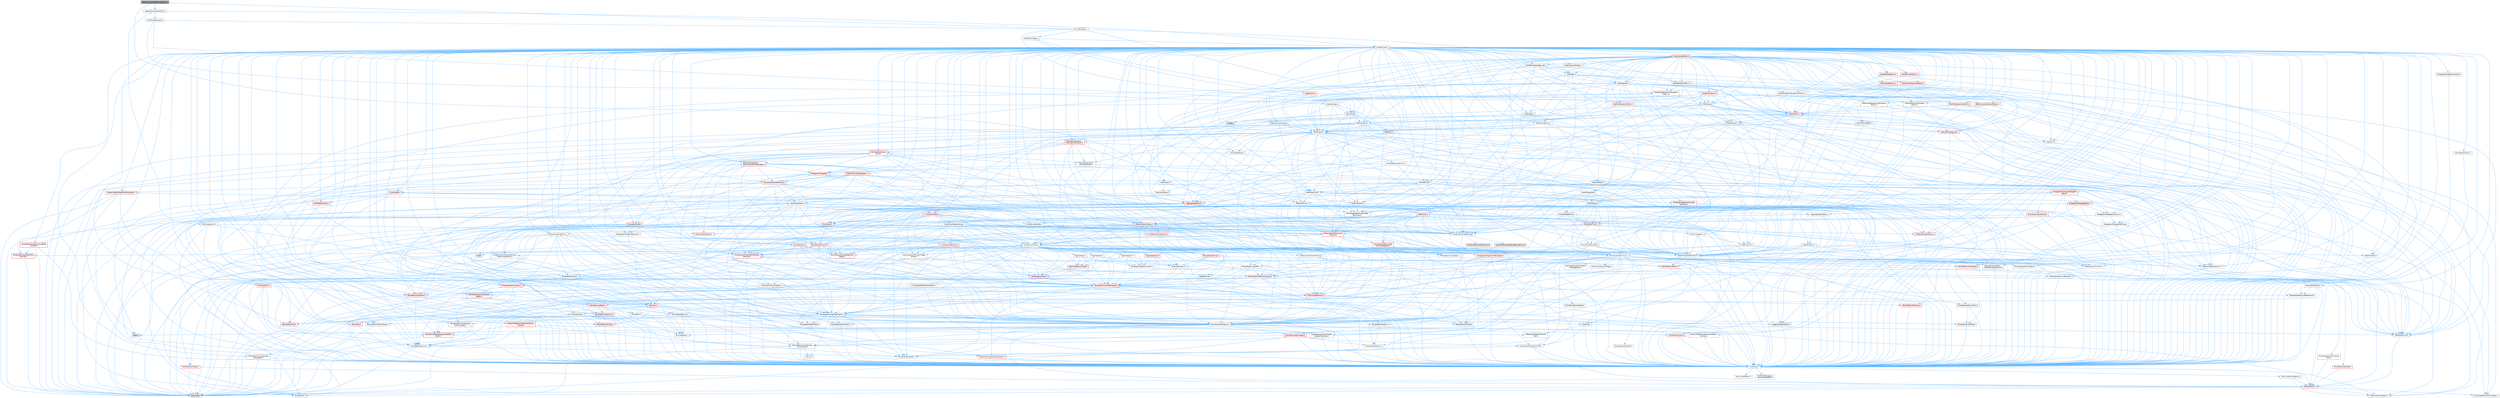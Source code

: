 digraph "VertexConnectedComponents.h"
{
 // INTERACTIVE_SVG=YES
 // LATEX_PDF_SIZE
  bgcolor="transparent";
  edge [fontname=Helvetica,fontsize=10,labelfontname=Helvetica,labelfontsize=10];
  node [fontname=Helvetica,fontsize=10,shape=box,height=0.2,width=0.4];
  Node1 [id="Node000001",label="VertexConnectedComponents.h",height=0.2,width=0.4,color="gray40", fillcolor="grey60", style="filled", fontcolor="black",tooltip=" "];
  Node1 -> Node2 [id="edge1_Node000001_Node000002",color="steelblue1",style="solid",tooltip=" "];
  Node2 [id="Node000002",label="BoxTypes.h",height=0.2,width=0.4,color="grey40", fillcolor="white", style="filled",URL="$d2/da2/BoxTypes_8h.html",tooltip=" "];
  Node2 -> Node3 [id="edge2_Node000002_Node000003",color="steelblue1",style="solid",tooltip=" "];
  Node3 [id="Node000003",label="Math/Box.h",height=0.2,width=0.4,color="grey40", fillcolor="white", style="filled",URL="$de/d0f/Box_8h.html",tooltip=" "];
  Node3 -> Node4 [id="edge3_Node000003_Node000004",color="steelblue1",style="solid",tooltip=" "];
  Node4 [id="Node000004",label="CoreTypes.h",height=0.2,width=0.4,color="grey40", fillcolor="white", style="filled",URL="$dc/dec/CoreTypes_8h.html",tooltip=" "];
  Node4 -> Node5 [id="edge4_Node000004_Node000005",color="steelblue1",style="solid",tooltip=" "];
  Node5 [id="Node000005",label="HAL/Platform.h",height=0.2,width=0.4,color="red", fillcolor="#FFF0F0", style="filled",URL="$d9/dd0/Platform_8h.html",tooltip=" "];
  Node5 -> Node6 [id="edge5_Node000005_Node000006",color="steelblue1",style="solid",tooltip=" "];
  Node6 [id="Node000006",label="Misc/Build.h",height=0.2,width=0.4,color="grey40", fillcolor="white", style="filled",URL="$d3/dbb/Build_8h.html",tooltip=" "];
  Node5 -> Node7 [id="edge6_Node000005_Node000007",color="steelblue1",style="solid",tooltip=" "];
  Node7 [id="Node000007",label="Misc/LargeWorldCoordinates.h",height=0.2,width=0.4,color="grey40", fillcolor="white", style="filled",URL="$d2/dcb/LargeWorldCoordinates_8h.html",tooltip=" "];
  Node5 -> Node8 [id="edge7_Node000005_Node000008",color="steelblue1",style="solid",tooltip=" "];
  Node8 [id="Node000008",label="type_traits",height=0.2,width=0.4,color="grey60", fillcolor="#E0E0E0", style="filled",tooltip=" "];
  Node5 -> Node9 [id="edge8_Node000005_Node000009",color="steelblue1",style="solid",tooltip=" "];
  Node9 [id="Node000009",label="PreprocessorHelpers.h",height=0.2,width=0.4,color="grey40", fillcolor="white", style="filled",URL="$db/ddb/PreprocessorHelpers_8h.html",tooltip=" "];
  Node4 -> Node15 [id="edge9_Node000004_Node000015",color="steelblue1",style="solid",tooltip=" "];
  Node15 [id="Node000015",label="ProfilingDebugging\l/UMemoryDefines.h",height=0.2,width=0.4,color="grey40", fillcolor="white", style="filled",URL="$d2/da2/UMemoryDefines_8h.html",tooltip=" "];
  Node4 -> Node16 [id="edge10_Node000004_Node000016",color="steelblue1",style="solid",tooltip=" "];
  Node16 [id="Node000016",label="Misc/CoreMiscDefines.h",height=0.2,width=0.4,color="grey40", fillcolor="white", style="filled",URL="$da/d38/CoreMiscDefines_8h.html",tooltip=" "];
  Node16 -> Node5 [id="edge11_Node000016_Node000005",color="steelblue1",style="solid",tooltip=" "];
  Node16 -> Node9 [id="edge12_Node000016_Node000009",color="steelblue1",style="solid",tooltip=" "];
  Node4 -> Node17 [id="edge13_Node000004_Node000017",color="steelblue1",style="solid",tooltip=" "];
  Node17 [id="Node000017",label="Misc/CoreDefines.h",height=0.2,width=0.4,color="grey40", fillcolor="white", style="filled",URL="$d3/dd2/CoreDefines_8h.html",tooltip=" "];
  Node3 -> Node18 [id="edge14_Node000003_Node000018",color="steelblue1",style="solid",tooltip=" "];
  Node18 [id="Node000018",label="Misc/AssertionMacros.h",height=0.2,width=0.4,color="grey40", fillcolor="white", style="filled",URL="$d0/dfa/AssertionMacros_8h.html",tooltip=" "];
  Node18 -> Node4 [id="edge15_Node000018_Node000004",color="steelblue1",style="solid",tooltip=" "];
  Node18 -> Node5 [id="edge16_Node000018_Node000005",color="steelblue1",style="solid",tooltip=" "];
  Node18 -> Node19 [id="edge17_Node000018_Node000019",color="steelblue1",style="solid",tooltip=" "];
  Node19 [id="Node000019",label="HAL/PlatformMisc.h",height=0.2,width=0.4,color="red", fillcolor="#FFF0F0", style="filled",URL="$d0/df5/PlatformMisc_8h.html",tooltip=" "];
  Node19 -> Node4 [id="edge18_Node000019_Node000004",color="steelblue1",style="solid",tooltip=" "];
  Node18 -> Node9 [id="edge19_Node000018_Node000009",color="steelblue1",style="solid",tooltip=" "];
  Node18 -> Node55 [id="edge20_Node000018_Node000055",color="steelblue1",style="solid",tooltip=" "];
  Node55 [id="Node000055",label="Templates/EnableIf.h",height=0.2,width=0.4,color="grey40", fillcolor="white", style="filled",URL="$d7/d60/EnableIf_8h.html",tooltip=" "];
  Node55 -> Node4 [id="edge21_Node000055_Node000004",color="steelblue1",style="solid",tooltip=" "];
  Node18 -> Node56 [id="edge22_Node000018_Node000056",color="steelblue1",style="solid",tooltip=" "];
  Node56 [id="Node000056",label="Templates/IsArrayOrRefOf\lTypeByPredicate.h",height=0.2,width=0.4,color="grey40", fillcolor="white", style="filled",URL="$d6/da1/IsArrayOrRefOfTypeByPredicate_8h.html",tooltip=" "];
  Node56 -> Node4 [id="edge23_Node000056_Node000004",color="steelblue1",style="solid",tooltip=" "];
  Node18 -> Node57 [id="edge24_Node000018_Node000057",color="steelblue1",style="solid",tooltip=" "];
  Node57 [id="Node000057",label="Templates/IsValidVariadic\lFunctionArg.h",height=0.2,width=0.4,color="grey40", fillcolor="white", style="filled",URL="$d0/dc8/IsValidVariadicFunctionArg_8h.html",tooltip=" "];
  Node57 -> Node4 [id="edge25_Node000057_Node000004",color="steelblue1",style="solid",tooltip=" "];
  Node57 -> Node58 [id="edge26_Node000057_Node000058",color="steelblue1",style="solid",tooltip=" "];
  Node58 [id="Node000058",label="IsEnum.h",height=0.2,width=0.4,color="grey40", fillcolor="white", style="filled",URL="$d4/de5/IsEnum_8h.html",tooltip=" "];
  Node57 -> Node8 [id="edge27_Node000057_Node000008",color="steelblue1",style="solid",tooltip=" "];
  Node18 -> Node59 [id="edge28_Node000018_Node000059",color="steelblue1",style="solid",tooltip=" "];
  Node59 [id="Node000059",label="Traits/IsCharEncodingCompatible\lWith.h",height=0.2,width=0.4,color="red", fillcolor="#FFF0F0", style="filled",URL="$df/dd1/IsCharEncodingCompatibleWith_8h.html",tooltip=" "];
  Node59 -> Node8 [id="edge29_Node000059_Node000008",color="steelblue1",style="solid",tooltip=" "];
  Node18 -> Node61 [id="edge30_Node000018_Node000061",color="steelblue1",style="solid",tooltip=" "];
  Node61 [id="Node000061",label="Misc/VarArgs.h",height=0.2,width=0.4,color="grey40", fillcolor="white", style="filled",URL="$d5/d6f/VarArgs_8h.html",tooltip=" "];
  Node61 -> Node4 [id="edge31_Node000061_Node000004",color="steelblue1",style="solid",tooltip=" "];
  Node18 -> Node62 [id="edge32_Node000018_Node000062",color="steelblue1",style="solid",tooltip=" "];
  Node62 [id="Node000062",label="String/FormatStringSan.h",height=0.2,width=0.4,color="red", fillcolor="#FFF0F0", style="filled",URL="$d3/d8b/FormatStringSan_8h.html",tooltip=" "];
  Node62 -> Node8 [id="edge33_Node000062_Node000008",color="steelblue1",style="solid",tooltip=" "];
  Node62 -> Node4 [id="edge34_Node000062_Node000004",color="steelblue1",style="solid",tooltip=" "];
  Node62 -> Node63 [id="edge35_Node000062_Node000063",color="steelblue1",style="solid",tooltip=" "];
  Node63 [id="Node000063",label="Templates/Requires.h",height=0.2,width=0.4,color="grey40", fillcolor="white", style="filled",URL="$dc/d96/Requires_8h.html",tooltip=" "];
  Node63 -> Node55 [id="edge36_Node000063_Node000055",color="steelblue1",style="solid",tooltip=" "];
  Node63 -> Node8 [id="edge37_Node000063_Node000008",color="steelblue1",style="solid",tooltip=" "];
  Node62 -> Node64 [id="edge38_Node000062_Node000064",color="steelblue1",style="solid",tooltip=" "];
  Node64 [id="Node000064",label="Templates/Identity.h",height=0.2,width=0.4,color="grey40", fillcolor="white", style="filled",URL="$d0/dd5/Identity_8h.html",tooltip=" "];
  Node62 -> Node57 [id="edge39_Node000062_Node000057",color="steelblue1",style="solid",tooltip=" "];
  Node62 -> Node27 [id="edge40_Node000062_Node000027",color="steelblue1",style="solid",tooltip=" "];
  Node27 [id="Node000027",label="Containers/ContainersFwd.h",height=0.2,width=0.4,color="grey40", fillcolor="white", style="filled",URL="$d4/d0a/ContainersFwd_8h.html",tooltip=" "];
  Node27 -> Node5 [id="edge41_Node000027_Node000005",color="steelblue1",style="solid",tooltip=" "];
  Node27 -> Node4 [id="edge42_Node000027_Node000004",color="steelblue1",style="solid",tooltip=" "];
  Node27 -> Node24 [id="edge43_Node000027_Node000024",color="steelblue1",style="solid",tooltip=" "];
  Node24 [id="Node000024",label="Traits/IsContiguousContainer.h",height=0.2,width=0.4,color="red", fillcolor="#FFF0F0", style="filled",URL="$d5/d3c/IsContiguousContainer_8h.html",tooltip=" "];
  Node24 -> Node4 [id="edge44_Node000024_Node000004",color="steelblue1",style="solid",tooltip=" "];
  Node18 -> Node68 [id="edge45_Node000018_Node000068",color="steelblue1",style="solid",tooltip=" "];
  Node68 [id="Node000068",label="atomic",height=0.2,width=0.4,color="grey60", fillcolor="#E0E0E0", style="filled",tooltip=" "];
  Node3 -> Node28 [id="edge46_Node000003_Node000028",color="steelblue1",style="solid",tooltip=" "];
  Node28 [id="Node000028",label="Math/MathFwd.h",height=0.2,width=0.4,color="grey40", fillcolor="white", style="filled",URL="$d2/d10/MathFwd_8h.html",tooltip=" "];
  Node28 -> Node5 [id="edge47_Node000028_Node000005",color="steelblue1",style="solid",tooltip=" "];
  Node3 -> Node69 [id="edge48_Node000003_Node000069",color="steelblue1",style="solid",tooltip=" "];
  Node69 [id="Node000069",label="Math/UnrealMathUtility.h",height=0.2,width=0.4,color="grey40", fillcolor="white", style="filled",URL="$db/db8/UnrealMathUtility_8h.html",tooltip=" "];
  Node69 -> Node4 [id="edge49_Node000069_Node000004",color="steelblue1",style="solid",tooltip=" "];
  Node69 -> Node18 [id="edge50_Node000069_Node000018",color="steelblue1",style="solid",tooltip=" "];
  Node69 -> Node70 [id="edge51_Node000069_Node000070",color="steelblue1",style="solid",tooltip=" "];
  Node70 [id="Node000070",label="HAL/PlatformMath.h",height=0.2,width=0.4,color="red", fillcolor="#FFF0F0", style="filled",URL="$dc/d53/PlatformMath_8h.html",tooltip=" "];
  Node70 -> Node4 [id="edge52_Node000070_Node000004",color="steelblue1",style="solid",tooltip=" "];
  Node69 -> Node28 [id="edge53_Node000069_Node000028",color="steelblue1",style="solid",tooltip=" "];
  Node69 -> Node64 [id="edge54_Node000069_Node000064",color="steelblue1",style="solid",tooltip=" "];
  Node69 -> Node63 [id="edge55_Node000069_Node000063",color="steelblue1",style="solid",tooltip=" "];
  Node3 -> Node89 [id="edge56_Node000003_Node000089",color="steelblue1",style="solid",tooltip=" "];
  Node89 [id="Node000089",label="Containers/UnrealString.h",height=0.2,width=0.4,color="grey40", fillcolor="white", style="filled",URL="$d5/dba/UnrealString_8h.html",tooltip=" "];
  Node89 -> Node90 [id="edge57_Node000089_Node000090",color="steelblue1",style="solid",tooltip=" "];
  Node90 [id="Node000090",label="Containers/UnrealStringIncludes.h.inl",height=0.2,width=0.4,color="grey60", fillcolor="#E0E0E0", style="filled",tooltip=" "];
  Node89 -> Node91 [id="edge58_Node000089_Node000091",color="steelblue1",style="solid",tooltip=" "];
  Node91 [id="Node000091",label="Containers/UnrealString.h.inl",height=0.2,width=0.4,color="grey60", fillcolor="#E0E0E0", style="filled",tooltip=" "];
  Node89 -> Node92 [id="edge59_Node000089_Node000092",color="steelblue1",style="solid",tooltip=" "];
  Node92 [id="Node000092",label="Misc/StringFormatArg.h",height=0.2,width=0.4,color="grey40", fillcolor="white", style="filled",URL="$d2/d16/StringFormatArg_8h.html",tooltip=" "];
  Node92 -> Node27 [id="edge60_Node000092_Node000027",color="steelblue1",style="solid",tooltip=" "];
  Node3 -> Node93 [id="edge61_Node000003_Node000093",color="steelblue1",style="solid",tooltip=" "];
  Node93 [id="Node000093",label="Math/Vector.h",height=0.2,width=0.4,color="grey40", fillcolor="white", style="filled",URL="$d6/dbe/Vector_8h.html",tooltip=" "];
  Node93 -> Node4 [id="edge62_Node000093_Node000004",color="steelblue1",style="solid",tooltip=" "];
  Node93 -> Node18 [id="edge63_Node000093_Node000018",color="steelblue1",style="solid",tooltip=" "];
  Node93 -> Node28 [id="edge64_Node000093_Node000028",color="steelblue1",style="solid",tooltip=" "];
  Node93 -> Node41 [id="edge65_Node000093_Node000041",color="steelblue1",style="solid",tooltip=" "];
  Node41 [id="Node000041",label="Math/NumericLimits.h",height=0.2,width=0.4,color="grey40", fillcolor="white", style="filled",URL="$df/d1b/NumericLimits_8h.html",tooltip=" "];
  Node41 -> Node4 [id="edge66_Node000041_Node000004",color="steelblue1",style="solid",tooltip=" "];
  Node93 -> Node94 [id="edge67_Node000093_Node000094",color="steelblue1",style="solid",tooltip=" "];
  Node94 [id="Node000094",label="Misc/Crc.h",height=0.2,width=0.4,color="red", fillcolor="#FFF0F0", style="filled",URL="$d4/dd2/Crc_8h.html",tooltip=" "];
  Node94 -> Node4 [id="edge68_Node000094_Node000004",color="steelblue1",style="solid",tooltip=" "];
  Node94 -> Node95 [id="edge69_Node000094_Node000095",color="steelblue1",style="solid",tooltip=" "];
  Node95 [id="Node000095",label="HAL/PlatformString.h",height=0.2,width=0.4,color="red", fillcolor="#FFF0F0", style="filled",URL="$db/db5/PlatformString_8h.html",tooltip=" "];
  Node95 -> Node4 [id="edge70_Node000095_Node000004",color="steelblue1",style="solid",tooltip=" "];
  Node94 -> Node18 [id="edge71_Node000094_Node000018",color="steelblue1",style="solid",tooltip=" "];
  Node94 -> Node97 [id="edge72_Node000094_Node000097",color="steelblue1",style="solid",tooltip=" "];
  Node97 [id="Node000097",label="Misc/CString.h",height=0.2,width=0.4,color="grey40", fillcolor="white", style="filled",URL="$d2/d49/CString_8h.html",tooltip=" "];
  Node97 -> Node4 [id="edge73_Node000097_Node000004",color="steelblue1",style="solid",tooltip=" "];
  Node97 -> Node31 [id="edge74_Node000097_Node000031",color="steelblue1",style="solid",tooltip=" "];
  Node31 [id="Node000031",label="HAL/PlatformCrt.h",height=0.2,width=0.4,color="red", fillcolor="#FFF0F0", style="filled",URL="$d8/d75/PlatformCrt_8h.html",tooltip=" "];
  Node97 -> Node95 [id="edge75_Node000097_Node000095",color="steelblue1",style="solid",tooltip=" "];
  Node97 -> Node18 [id="edge76_Node000097_Node000018",color="steelblue1",style="solid",tooltip=" "];
  Node97 -> Node98 [id="edge77_Node000097_Node000098",color="steelblue1",style="solid",tooltip=" "];
  Node98 [id="Node000098",label="Misc/Char.h",height=0.2,width=0.4,color="red", fillcolor="#FFF0F0", style="filled",URL="$d0/d58/Char_8h.html",tooltip=" "];
  Node98 -> Node4 [id="edge78_Node000098_Node000004",color="steelblue1",style="solid",tooltip=" "];
  Node98 -> Node8 [id="edge79_Node000098_Node000008",color="steelblue1",style="solid",tooltip=" "];
  Node97 -> Node61 [id="edge80_Node000097_Node000061",color="steelblue1",style="solid",tooltip=" "];
  Node97 -> Node56 [id="edge81_Node000097_Node000056",color="steelblue1",style="solid",tooltip=" "];
  Node97 -> Node57 [id="edge82_Node000097_Node000057",color="steelblue1",style="solid",tooltip=" "];
  Node97 -> Node59 [id="edge83_Node000097_Node000059",color="steelblue1",style="solid",tooltip=" "];
  Node94 -> Node98 [id="edge84_Node000094_Node000098",color="steelblue1",style="solid",tooltip=" "];
  Node94 -> Node76 [id="edge85_Node000094_Node000076",color="steelblue1",style="solid",tooltip=" "];
  Node76 [id="Node000076",label="Templates/UnrealTypeTraits.h",height=0.2,width=0.4,color="grey40", fillcolor="white", style="filled",URL="$d2/d2d/UnrealTypeTraits_8h.html",tooltip=" "];
  Node76 -> Node4 [id="edge86_Node000076_Node000004",color="steelblue1",style="solid",tooltip=" "];
  Node76 -> Node77 [id="edge87_Node000076_Node000077",color="steelblue1",style="solid",tooltip=" "];
  Node77 [id="Node000077",label="Templates/IsPointer.h",height=0.2,width=0.4,color="grey40", fillcolor="white", style="filled",URL="$d7/d05/IsPointer_8h.html",tooltip=" "];
  Node77 -> Node4 [id="edge88_Node000077_Node000004",color="steelblue1",style="solid",tooltip=" "];
  Node76 -> Node18 [id="edge89_Node000076_Node000018",color="steelblue1",style="solid",tooltip=" "];
  Node76 -> Node72 [id="edge90_Node000076_Node000072",color="steelblue1",style="solid",tooltip=" "];
  Node72 [id="Node000072",label="Templates/AndOrNot.h",height=0.2,width=0.4,color="grey40", fillcolor="white", style="filled",URL="$db/d0a/AndOrNot_8h.html",tooltip=" "];
  Node72 -> Node4 [id="edge91_Node000072_Node000004",color="steelblue1",style="solid",tooltip=" "];
  Node76 -> Node55 [id="edge92_Node000076_Node000055",color="steelblue1",style="solid",tooltip=" "];
  Node76 -> Node78 [id="edge93_Node000076_Node000078",color="steelblue1",style="solid",tooltip=" "];
  Node78 [id="Node000078",label="Templates/IsArithmetic.h",height=0.2,width=0.4,color="grey40", fillcolor="white", style="filled",URL="$d2/d5d/IsArithmetic_8h.html",tooltip=" "];
  Node78 -> Node4 [id="edge94_Node000078_Node000004",color="steelblue1",style="solid",tooltip=" "];
  Node76 -> Node58 [id="edge95_Node000076_Node000058",color="steelblue1",style="solid",tooltip=" "];
  Node76 -> Node79 [id="edge96_Node000076_Node000079",color="steelblue1",style="solid",tooltip=" "];
  Node79 [id="Node000079",label="Templates/Models.h",height=0.2,width=0.4,color="grey40", fillcolor="white", style="filled",URL="$d3/d0c/Models_8h.html",tooltip=" "];
  Node79 -> Node64 [id="edge97_Node000079_Node000064",color="steelblue1",style="solid",tooltip=" "];
  Node76 -> Node80 [id="edge98_Node000076_Node000080",color="steelblue1",style="solid",tooltip=" "];
  Node80 [id="Node000080",label="Templates/IsPODType.h",height=0.2,width=0.4,color="grey40", fillcolor="white", style="filled",URL="$d7/db1/IsPODType_8h.html",tooltip=" "];
  Node80 -> Node4 [id="edge99_Node000080_Node000004",color="steelblue1",style="solid",tooltip=" "];
  Node76 -> Node81 [id="edge100_Node000076_Node000081",color="steelblue1",style="solid",tooltip=" "];
  Node81 [id="Node000081",label="Templates/IsUECoreType.h",height=0.2,width=0.4,color="grey40", fillcolor="white", style="filled",URL="$d1/db8/IsUECoreType_8h.html",tooltip=" "];
  Node81 -> Node4 [id="edge101_Node000081_Node000004",color="steelblue1",style="solid",tooltip=" "];
  Node81 -> Node8 [id="edge102_Node000081_Node000008",color="steelblue1",style="solid",tooltip=" "];
  Node76 -> Node82 [id="edge103_Node000076_Node000082",color="steelblue1",style="solid",tooltip=" "];
  Node82 [id="Node000082",label="Templates/IsTriviallyCopy\lConstructible.h",height=0.2,width=0.4,color="grey40", fillcolor="white", style="filled",URL="$d3/d78/IsTriviallyCopyConstructible_8h.html",tooltip=" "];
  Node82 -> Node4 [id="edge104_Node000082_Node000004",color="steelblue1",style="solid",tooltip=" "];
  Node82 -> Node8 [id="edge105_Node000082_Node000008",color="steelblue1",style="solid",tooltip=" "];
  Node93 -> Node69 [id="edge106_Node000093_Node000069",color="steelblue1",style="solid",tooltip=" "];
  Node93 -> Node89 [id="edge107_Node000093_Node000089",color="steelblue1",style="solid",tooltip=" "];
  Node93 -> Node102 [id="edge108_Node000093_Node000102",color="steelblue1",style="solid",tooltip=" "];
  Node102 [id="Node000102",label="Misc/Parse.h",height=0.2,width=0.4,color="red", fillcolor="#FFF0F0", style="filled",URL="$dc/d71/Parse_8h.html",tooltip=" "];
  Node102 -> Node89 [id="edge109_Node000102_Node000089",color="steelblue1",style="solid",tooltip=" "];
  Node102 -> Node4 [id="edge110_Node000102_Node000004",color="steelblue1",style="solid",tooltip=" "];
  Node102 -> Node31 [id="edge111_Node000102_Node000031",color="steelblue1",style="solid",tooltip=" "];
  Node102 -> Node6 [id="edge112_Node000102_Node000006",color="steelblue1",style="solid",tooltip=" "];
  Node102 -> Node103 [id="edge113_Node000102_Node000103",color="steelblue1",style="solid",tooltip=" "];
  Node103 [id="Node000103",label="Templates/Function.h",height=0.2,width=0.4,color="red", fillcolor="#FFF0F0", style="filled",URL="$df/df5/Function_8h.html",tooltip=" "];
  Node103 -> Node4 [id="edge114_Node000103_Node000004",color="steelblue1",style="solid",tooltip=" "];
  Node103 -> Node18 [id="edge115_Node000103_Node000018",color="steelblue1",style="solid",tooltip=" "];
  Node103 -> Node104 [id="edge116_Node000103_Node000104",color="steelblue1",style="solid",tooltip=" "];
  Node104 [id="Node000104",label="Misc/IntrusiveUnsetOptional\lState.h",height=0.2,width=0.4,color="red", fillcolor="#FFF0F0", style="filled",URL="$d2/d0a/IntrusiveUnsetOptionalState_8h.html",tooltip=" "];
  Node103 -> Node106 [id="edge117_Node000103_Node000106",color="steelblue1",style="solid",tooltip=" "];
  Node106 [id="Node000106",label="HAL/UnrealMemory.h",height=0.2,width=0.4,color="red", fillcolor="#FFF0F0", style="filled",URL="$d9/d96/UnrealMemory_8h.html",tooltip=" "];
  Node106 -> Node4 [id="edge118_Node000106_Node000004",color="steelblue1",style="solid",tooltip=" "];
  Node106 -> Node108 [id="edge119_Node000106_Node000108",color="steelblue1",style="solid",tooltip=" "];
  Node108 [id="Node000108",label="HAL/MemoryBase.h",height=0.2,width=0.4,color="red", fillcolor="#FFF0F0", style="filled",URL="$d6/d9f/MemoryBase_8h.html",tooltip=" "];
  Node108 -> Node4 [id="edge120_Node000108_Node000004",color="steelblue1",style="solid",tooltip=" "];
  Node108 -> Node48 [id="edge121_Node000108_Node000048",color="steelblue1",style="solid",tooltip=" "];
  Node48 [id="Node000048",label="HAL/PlatformAtomics.h",height=0.2,width=0.4,color="red", fillcolor="#FFF0F0", style="filled",URL="$d3/d36/PlatformAtomics_8h.html",tooltip=" "];
  Node48 -> Node4 [id="edge122_Node000048_Node000004",color="steelblue1",style="solid",tooltip=" "];
  Node108 -> Node31 [id="edge123_Node000108_Node000031",color="steelblue1",style="solid",tooltip=" "];
  Node108 -> Node109 [id="edge124_Node000108_Node000109",color="steelblue1",style="solid",tooltip=" "];
  Node109 [id="Node000109",label="Misc/Exec.h",height=0.2,width=0.4,color="grey40", fillcolor="white", style="filled",URL="$de/ddb/Exec_8h.html",tooltip=" "];
  Node109 -> Node4 [id="edge125_Node000109_Node000004",color="steelblue1",style="solid",tooltip=" "];
  Node109 -> Node18 [id="edge126_Node000109_Node000018",color="steelblue1",style="solid",tooltip=" "];
  Node108 -> Node110 [id="edge127_Node000108_Node000110",color="steelblue1",style="solid",tooltip=" "];
  Node110 [id="Node000110",label="Misc/OutputDevice.h",height=0.2,width=0.4,color="grey40", fillcolor="white", style="filled",URL="$d7/d32/OutputDevice_8h.html",tooltip=" "];
  Node110 -> Node26 [id="edge128_Node000110_Node000026",color="steelblue1",style="solid",tooltip=" "];
  Node26 [id="Node000026",label="CoreFwd.h",height=0.2,width=0.4,color="grey40", fillcolor="white", style="filled",URL="$d1/d1e/CoreFwd_8h.html",tooltip=" "];
  Node26 -> Node4 [id="edge129_Node000026_Node000004",color="steelblue1",style="solid",tooltip=" "];
  Node26 -> Node27 [id="edge130_Node000026_Node000027",color="steelblue1",style="solid",tooltip=" "];
  Node26 -> Node28 [id="edge131_Node000026_Node000028",color="steelblue1",style="solid",tooltip=" "];
  Node26 -> Node29 [id="edge132_Node000026_Node000029",color="steelblue1",style="solid",tooltip=" "];
  Node29 [id="Node000029",label="UObject/UObjectHierarchy\lFwd.h",height=0.2,width=0.4,color="grey40", fillcolor="white", style="filled",URL="$d3/d13/UObjectHierarchyFwd_8h.html",tooltip=" "];
  Node110 -> Node4 [id="edge133_Node000110_Node000004",color="steelblue1",style="solid",tooltip=" "];
  Node110 -> Node111 [id="edge134_Node000110_Node000111",color="steelblue1",style="solid",tooltip=" "];
  Node111 [id="Node000111",label="Logging/LogVerbosity.h",height=0.2,width=0.4,color="grey40", fillcolor="white", style="filled",URL="$d2/d8f/LogVerbosity_8h.html",tooltip=" "];
  Node111 -> Node4 [id="edge135_Node000111_Node000004",color="steelblue1",style="solid",tooltip=" "];
  Node110 -> Node61 [id="edge136_Node000110_Node000061",color="steelblue1",style="solid",tooltip=" "];
  Node110 -> Node56 [id="edge137_Node000110_Node000056",color="steelblue1",style="solid",tooltip=" "];
  Node110 -> Node57 [id="edge138_Node000110_Node000057",color="steelblue1",style="solid",tooltip=" "];
  Node110 -> Node59 [id="edge139_Node000110_Node000059",color="steelblue1",style="solid",tooltip=" "];
  Node106 -> Node117 [id="edge140_Node000106_Node000117",color="steelblue1",style="solid",tooltip=" "];
  Node117 [id="Node000117",label="HAL/PlatformMemory.h",height=0.2,width=0.4,color="red", fillcolor="#FFF0F0", style="filled",URL="$de/d68/PlatformMemory_8h.html",tooltip=" "];
  Node117 -> Node4 [id="edge141_Node000117_Node000004",color="steelblue1",style="solid",tooltip=" "];
  Node106 -> Node77 [id="edge142_Node000106_Node000077",color="steelblue1",style="solid",tooltip=" "];
  Node103 -> Node76 [id="edge143_Node000103_Node000076",color="steelblue1",style="solid",tooltip=" "];
  Node103 -> Node121 [id="edge144_Node000103_Node000121",color="steelblue1",style="solid",tooltip=" "];
  Node121 [id="Node000121",label="Templates/Invoke.h",height=0.2,width=0.4,color="red", fillcolor="#FFF0F0", style="filled",URL="$d7/deb/Invoke_8h.html",tooltip=" "];
  Node121 -> Node4 [id="edge145_Node000121_Node000004",color="steelblue1",style="solid",tooltip=" "];
  Node121 -> Node123 [id="edge146_Node000121_Node000123",color="steelblue1",style="solid",tooltip=" "];
  Node123 [id="Node000123",label="Templates/UnrealTemplate.h",height=0.2,width=0.4,color="red", fillcolor="#FFF0F0", style="filled",URL="$d4/d24/UnrealTemplate_8h.html",tooltip=" "];
  Node123 -> Node4 [id="edge147_Node000123_Node000004",color="steelblue1",style="solid",tooltip=" "];
  Node123 -> Node77 [id="edge148_Node000123_Node000077",color="steelblue1",style="solid",tooltip=" "];
  Node123 -> Node106 [id="edge149_Node000123_Node000106",color="steelblue1",style="solid",tooltip=" "];
  Node123 -> Node76 [id="edge150_Node000123_Node000076",color="steelblue1",style="solid",tooltip=" "];
  Node123 -> Node74 [id="edge151_Node000123_Node000074",color="steelblue1",style="solid",tooltip=" "];
  Node74 [id="Node000074",label="Templates/RemoveReference.h",height=0.2,width=0.4,color="grey40", fillcolor="white", style="filled",URL="$da/dbe/RemoveReference_8h.html",tooltip=" "];
  Node74 -> Node4 [id="edge152_Node000074_Node000004",color="steelblue1",style="solid",tooltip=" "];
  Node123 -> Node63 [id="edge153_Node000123_Node000063",color="steelblue1",style="solid",tooltip=" "];
  Node123 -> Node86 [id="edge154_Node000123_Node000086",color="steelblue1",style="solid",tooltip=" "];
  Node86 [id="Node000086",label="Templates/TypeCompatible\lBytes.h",height=0.2,width=0.4,color="red", fillcolor="#FFF0F0", style="filled",URL="$df/d0a/TypeCompatibleBytes_8h.html",tooltip=" "];
  Node86 -> Node4 [id="edge155_Node000086_Node000004",color="steelblue1",style="solid",tooltip=" "];
  Node86 -> Node8 [id="edge156_Node000086_Node000008",color="steelblue1",style="solid",tooltip=" "];
  Node123 -> Node64 [id="edge157_Node000123_Node000064",color="steelblue1",style="solid",tooltip=" "];
  Node123 -> Node24 [id="edge158_Node000123_Node000024",color="steelblue1",style="solid",tooltip=" "];
  Node123 -> Node8 [id="edge159_Node000123_Node000008",color="steelblue1",style="solid",tooltip=" "];
  Node121 -> Node8 [id="edge160_Node000121_Node000008",color="steelblue1",style="solid",tooltip=" "];
  Node103 -> Node123 [id="edge161_Node000103_Node000123",color="steelblue1",style="solid",tooltip=" "];
  Node103 -> Node63 [id="edge162_Node000103_Node000063",color="steelblue1",style="solid",tooltip=" "];
  Node103 -> Node69 [id="edge163_Node000103_Node000069",color="steelblue1",style="solid",tooltip=" "];
  Node103 -> Node8 [id="edge164_Node000103_Node000008",color="steelblue1",style="solid",tooltip=" "];
  Node93 -> Node127 [id="edge165_Node000093_Node000127",color="steelblue1",style="solid",tooltip=" "];
  Node127 [id="Node000127",label="Misc/LargeWorldCoordinates\lSerializer.h",height=0.2,width=0.4,color="grey40", fillcolor="white", style="filled",URL="$d7/df9/LargeWorldCoordinatesSerializer_8h.html",tooltip=" "];
  Node127 -> Node128 [id="edge166_Node000127_Node000128",color="steelblue1",style="solid",tooltip=" "];
  Node128 [id="Node000128",label="UObject/NameTypes.h",height=0.2,width=0.4,color="red", fillcolor="#FFF0F0", style="filled",URL="$d6/d35/NameTypes_8h.html",tooltip=" "];
  Node128 -> Node4 [id="edge167_Node000128_Node000004",color="steelblue1",style="solid",tooltip=" "];
  Node128 -> Node18 [id="edge168_Node000128_Node000018",color="steelblue1",style="solid",tooltip=" "];
  Node128 -> Node106 [id="edge169_Node000128_Node000106",color="steelblue1",style="solid",tooltip=" "];
  Node128 -> Node76 [id="edge170_Node000128_Node000076",color="steelblue1",style="solid",tooltip=" "];
  Node128 -> Node123 [id="edge171_Node000128_Node000123",color="steelblue1",style="solid",tooltip=" "];
  Node128 -> Node89 [id="edge172_Node000128_Node000089",color="steelblue1",style="solid",tooltip=" "];
  Node128 -> Node129 [id="edge173_Node000128_Node000129",color="steelblue1",style="solid",tooltip=" "];
  Node129 [id="Node000129",label="HAL/CriticalSection.h",height=0.2,width=0.4,color="red", fillcolor="#FFF0F0", style="filled",URL="$d6/d90/CriticalSection_8h.html",tooltip=" "];
  Node128 -> Node132 [id="edge174_Node000128_Node000132",color="steelblue1",style="solid",tooltip=" "];
  Node132 [id="Node000132",label="Containers/StringConv.h",height=0.2,width=0.4,color="grey40", fillcolor="white", style="filled",URL="$d3/ddf/StringConv_8h.html",tooltip=" "];
  Node132 -> Node4 [id="edge175_Node000132_Node000004",color="steelblue1",style="solid",tooltip=" "];
  Node132 -> Node18 [id="edge176_Node000132_Node000018",color="steelblue1",style="solid",tooltip=" "];
  Node132 -> Node133 [id="edge177_Node000132_Node000133",color="steelblue1",style="solid",tooltip=" "];
  Node133 [id="Node000133",label="Containers/ContainerAllocation\lPolicies.h",height=0.2,width=0.4,color="red", fillcolor="#FFF0F0", style="filled",URL="$d7/dff/ContainerAllocationPolicies_8h.html",tooltip=" "];
  Node133 -> Node4 [id="edge178_Node000133_Node000004",color="steelblue1",style="solid",tooltip=" "];
  Node133 -> Node133 [id="edge179_Node000133_Node000133",color="steelblue1",style="solid",tooltip=" "];
  Node133 -> Node70 [id="edge180_Node000133_Node000070",color="steelblue1",style="solid",tooltip=" "];
  Node133 -> Node106 [id="edge181_Node000133_Node000106",color="steelblue1",style="solid",tooltip=" "];
  Node133 -> Node41 [id="edge182_Node000133_Node000041",color="steelblue1",style="solid",tooltip=" "];
  Node133 -> Node18 [id="edge183_Node000133_Node000018",color="steelblue1",style="solid",tooltip=" "];
  Node133 -> Node136 [id="edge184_Node000133_Node000136",color="steelblue1",style="solid",tooltip=" "];
  Node136 [id="Node000136",label="Templates/MemoryOps.h",height=0.2,width=0.4,color="red", fillcolor="#FFF0F0", style="filled",URL="$db/dea/MemoryOps_8h.html",tooltip=" "];
  Node136 -> Node4 [id="edge185_Node000136_Node000004",color="steelblue1",style="solid",tooltip=" "];
  Node136 -> Node106 [id="edge186_Node000136_Node000106",color="steelblue1",style="solid",tooltip=" "];
  Node136 -> Node116 [id="edge187_Node000136_Node000116",color="steelblue1",style="solid",tooltip=" "];
  Node116 [id="Node000116",label="Templates/IsTriviallyCopy\lAssignable.h",height=0.2,width=0.4,color="grey40", fillcolor="white", style="filled",URL="$d2/df2/IsTriviallyCopyAssignable_8h.html",tooltip=" "];
  Node116 -> Node4 [id="edge188_Node000116_Node000004",color="steelblue1",style="solid",tooltip=" "];
  Node116 -> Node8 [id="edge189_Node000116_Node000008",color="steelblue1",style="solid",tooltip=" "];
  Node136 -> Node82 [id="edge190_Node000136_Node000082",color="steelblue1",style="solid",tooltip=" "];
  Node136 -> Node63 [id="edge191_Node000136_Node000063",color="steelblue1",style="solid",tooltip=" "];
  Node136 -> Node76 [id="edge192_Node000136_Node000076",color="steelblue1",style="solid",tooltip=" "];
  Node136 -> Node8 [id="edge193_Node000136_Node000008",color="steelblue1",style="solid",tooltip=" "];
  Node133 -> Node86 [id="edge194_Node000133_Node000086",color="steelblue1",style="solid",tooltip=" "];
  Node133 -> Node8 [id="edge195_Node000133_Node000008",color="steelblue1",style="solid",tooltip=" "];
  Node132 -> Node137 [id="edge196_Node000132_Node000137",color="steelblue1",style="solid",tooltip=" "];
  Node137 [id="Node000137",label="Containers/Array.h",height=0.2,width=0.4,color="grey40", fillcolor="white", style="filled",URL="$df/dd0/Array_8h.html",tooltip=" "];
  Node137 -> Node4 [id="edge197_Node000137_Node000004",color="steelblue1",style="solid",tooltip=" "];
  Node137 -> Node18 [id="edge198_Node000137_Node000018",color="steelblue1",style="solid",tooltip=" "];
  Node137 -> Node104 [id="edge199_Node000137_Node000104",color="steelblue1",style="solid",tooltip=" "];
  Node137 -> Node138 [id="edge200_Node000137_Node000138",color="steelblue1",style="solid",tooltip=" "];
  Node138 [id="Node000138",label="Misc/ReverseIterate.h",height=0.2,width=0.4,color="red", fillcolor="#FFF0F0", style="filled",URL="$db/de3/ReverseIterate_8h.html",tooltip=" "];
  Node138 -> Node5 [id="edge201_Node000138_Node000005",color="steelblue1",style="solid",tooltip=" "];
  Node137 -> Node106 [id="edge202_Node000137_Node000106",color="steelblue1",style="solid",tooltip=" "];
  Node137 -> Node76 [id="edge203_Node000137_Node000076",color="steelblue1",style="solid",tooltip=" "];
  Node137 -> Node123 [id="edge204_Node000137_Node000123",color="steelblue1",style="solid",tooltip=" "];
  Node137 -> Node140 [id="edge205_Node000137_Node000140",color="steelblue1",style="solid",tooltip=" "];
  Node140 [id="Node000140",label="Containers/AllowShrinking.h",height=0.2,width=0.4,color="grey40", fillcolor="white", style="filled",URL="$d7/d1a/AllowShrinking_8h.html",tooltip=" "];
  Node140 -> Node4 [id="edge206_Node000140_Node000004",color="steelblue1",style="solid",tooltip=" "];
  Node137 -> Node133 [id="edge207_Node000137_Node000133",color="steelblue1",style="solid",tooltip=" "];
  Node137 -> Node141 [id="edge208_Node000137_Node000141",color="steelblue1",style="solid",tooltip=" "];
  Node141 [id="Node000141",label="Containers/ContainerElement\lTypeCompatibility.h",height=0.2,width=0.4,color="grey40", fillcolor="white", style="filled",URL="$df/ddf/ContainerElementTypeCompatibility_8h.html",tooltip=" "];
  Node141 -> Node4 [id="edge209_Node000141_Node000004",color="steelblue1",style="solid",tooltip=" "];
  Node141 -> Node76 [id="edge210_Node000141_Node000076",color="steelblue1",style="solid",tooltip=" "];
  Node137 -> Node142 [id="edge211_Node000137_Node000142",color="steelblue1",style="solid",tooltip=" "];
  Node142 [id="Node000142",label="Serialization/Archive.h",height=0.2,width=0.4,color="grey40", fillcolor="white", style="filled",URL="$d7/d3b/Archive_8h.html",tooltip=" "];
  Node142 -> Node26 [id="edge212_Node000142_Node000026",color="steelblue1",style="solid",tooltip=" "];
  Node142 -> Node4 [id="edge213_Node000142_Node000004",color="steelblue1",style="solid",tooltip=" "];
  Node142 -> Node143 [id="edge214_Node000142_Node000143",color="steelblue1",style="solid",tooltip=" "];
  Node143 [id="Node000143",label="HAL/PlatformProperties.h",height=0.2,width=0.4,color="red", fillcolor="#FFF0F0", style="filled",URL="$d9/db0/PlatformProperties_8h.html",tooltip=" "];
  Node143 -> Node4 [id="edge215_Node000143_Node000004",color="steelblue1",style="solid",tooltip=" "];
  Node142 -> Node146 [id="edge216_Node000142_Node000146",color="steelblue1",style="solid",tooltip=" "];
  Node146 [id="Node000146",label="Internationalization\l/TextNamespaceFwd.h",height=0.2,width=0.4,color="grey40", fillcolor="white", style="filled",URL="$d8/d97/TextNamespaceFwd_8h.html",tooltip=" "];
  Node146 -> Node4 [id="edge217_Node000146_Node000004",color="steelblue1",style="solid",tooltip=" "];
  Node142 -> Node28 [id="edge218_Node000142_Node000028",color="steelblue1",style="solid",tooltip=" "];
  Node142 -> Node18 [id="edge219_Node000142_Node000018",color="steelblue1",style="solid",tooltip=" "];
  Node142 -> Node6 [id="edge220_Node000142_Node000006",color="steelblue1",style="solid",tooltip=" "];
  Node142 -> Node42 [id="edge221_Node000142_Node000042",color="steelblue1",style="solid",tooltip=" "];
  Node42 [id="Node000042",label="Misc/CompressionFlags.h",height=0.2,width=0.4,color="grey40", fillcolor="white", style="filled",URL="$d9/d76/CompressionFlags_8h.html",tooltip=" "];
  Node142 -> Node147 [id="edge222_Node000142_Node000147",color="steelblue1",style="solid",tooltip=" "];
  Node147 [id="Node000147",label="Misc/EngineVersionBase.h",height=0.2,width=0.4,color="grey40", fillcolor="white", style="filled",URL="$d5/d2b/EngineVersionBase_8h.html",tooltip=" "];
  Node147 -> Node4 [id="edge223_Node000147_Node000004",color="steelblue1",style="solid",tooltip=" "];
  Node142 -> Node61 [id="edge224_Node000142_Node000061",color="steelblue1",style="solid",tooltip=" "];
  Node142 -> Node148 [id="edge225_Node000142_Node000148",color="steelblue1",style="solid",tooltip=" "];
  Node148 [id="Node000148",label="Serialization/ArchiveCook\lData.h",height=0.2,width=0.4,color="grey40", fillcolor="white", style="filled",URL="$dc/db6/ArchiveCookData_8h.html",tooltip=" "];
  Node148 -> Node5 [id="edge226_Node000148_Node000005",color="steelblue1",style="solid",tooltip=" "];
  Node142 -> Node149 [id="edge227_Node000142_Node000149",color="steelblue1",style="solid",tooltip=" "];
  Node149 [id="Node000149",label="Serialization/ArchiveSave\lPackageData.h",height=0.2,width=0.4,color="grey40", fillcolor="white", style="filled",URL="$d1/d37/ArchiveSavePackageData_8h.html",tooltip=" "];
  Node142 -> Node55 [id="edge228_Node000142_Node000055",color="steelblue1",style="solid",tooltip=" "];
  Node142 -> Node56 [id="edge229_Node000142_Node000056",color="steelblue1",style="solid",tooltip=" "];
  Node142 -> Node150 [id="edge230_Node000142_Node000150",color="steelblue1",style="solid",tooltip=" "];
  Node150 [id="Node000150",label="Templates/IsEnumClass.h",height=0.2,width=0.4,color="grey40", fillcolor="white", style="filled",URL="$d7/d15/IsEnumClass_8h.html",tooltip=" "];
  Node150 -> Node4 [id="edge231_Node000150_Node000004",color="steelblue1",style="solid",tooltip=" "];
  Node150 -> Node72 [id="edge232_Node000150_Node000072",color="steelblue1",style="solid",tooltip=" "];
  Node142 -> Node84 [id="edge233_Node000142_Node000084",color="steelblue1",style="solid",tooltip=" "];
  Node84 [id="Node000084",label="Templates/IsSigned.h",height=0.2,width=0.4,color="grey40", fillcolor="white", style="filled",URL="$d8/dd8/IsSigned_8h.html",tooltip=" "];
  Node84 -> Node4 [id="edge234_Node000084_Node000004",color="steelblue1",style="solid",tooltip=" "];
  Node142 -> Node57 [id="edge235_Node000142_Node000057",color="steelblue1",style="solid",tooltip=" "];
  Node142 -> Node123 [id="edge236_Node000142_Node000123",color="steelblue1",style="solid",tooltip=" "];
  Node142 -> Node59 [id="edge237_Node000142_Node000059",color="steelblue1",style="solid",tooltip=" "];
  Node142 -> Node151 [id="edge238_Node000142_Node000151",color="steelblue1",style="solid",tooltip=" "];
  Node151 [id="Node000151",label="UObject/ObjectVersion.h",height=0.2,width=0.4,color="grey40", fillcolor="white", style="filled",URL="$da/d63/ObjectVersion_8h.html",tooltip=" "];
  Node151 -> Node4 [id="edge239_Node000151_Node000004",color="steelblue1",style="solid",tooltip=" "];
  Node137 -> Node152 [id="edge240_Node000137_Node000152",color="steelblue1",style="solid",tooltip=" "];
  Node152 [id="Node000152",label="Serialization/MemoryImage\lWriter.h",height=0.2,width=0.4,color="grey40", fillcolor="white", style="filled",URL="$d0/d08/MemoryImageWriter_8h.html",tooltip=" "];
  Node152 -> Node4 [id="edge241_Node000152_Node000004",color="steelblue1",style="solid",tooltip=" "];
  Node152 -> Node153 [id="edge242_Node000152_Node000153",color="steelblue1",style="solid",tooltip=" "];
  Node153 [id="Node000153",label="Serialization/MemoryLayout.h",height=0.2,width=0.4,color="red", fillcolor="#FFF0F0", style="filled",URL="$d7/d66/MemoryLayout_8h.html",tooltip=" "];
  Node153 -> Node156 [id="edge243_Node000153_Node000156",color="steelblue1",style="solid",tooltip=" "];
  Node156 [id="Node000156",label="Containers/EnumAsByte.h",height=0.2,width=0.4,color="grey40", fillcolor="white", style="filled",URL="$d6/d9a/EnumAsByte_8h.html",tooltip=" "];
  Node156 -> Node4 [id="edge244_Node000156_Node000004",color="steelblue1",style="solid",tooltip=" "];
  Node156 -> Node80 [id="edge245_Node000156_Node000080",color="steelblue1",style="solid",tooltip=" "];
  Node156 -> Node157 [id="edge246_Node000156_Node000157",color="steelblue1",style="solid",tooltip=" "];
  Node157 [id="Node000157",label="Templates/TypeHash.h",height=0.2,width=0.4,color="red", fillcolor="#FFF0F0", style="filled",URL="$d1/d62/TypeHash_8h.html",tooltip=" "];
  Node157 -> Node4 [id="edge247_Node000157_Node000004",color="steelblue1",style="solid",tooltip=" "];
  Node157 -> Node63 [id="edge248_Node000157_Node000063",color="steelblue1",style="solid",tooltip=" "];
  Node157 -> Node94 [id="edge249_Node000157_Node000094",color="steelblue1",style="solid",tooltip=" "];
  Node157 -> Node8 [id="edge250_Node000157_Node000008",color="steelblue1",style="solid",tooltip=" "];
  Node153 -> Node106 [id="edge251_Node000153_Node000106",color="steelblue1",style="solid",tooltip=" "];
  Node153 -> Node55 [id="edge252_Node000153_Node000055",color="steelblue1",style="solid",tooltip=" "];
  Node153 -> Node79 [id="edge253_Node000153_Node000079",color="steelblue1",style="solid",tooltip=" "];
  Node153 -> Node123 [id="edge254_Node000153_Node000123",color="steelblue1",style="solid",tooltip=" "];
  Node137 -> Node161 [id="edge255_Node000137_Node000161",color="steelblue1",style="solid",tooltip=" "];
  Node161 [id="Node000161",label="Algo/Heapify.h",height=0.2,width=0.4,color="grey40", fillcolor="white", style="filled",URL="$d0/d2a/Heapify_8h.html",tooltip=" "];
  Node161 -> Node162 [id="edge256_Node000161_Node000162",color="steelblue1",style="solid",tooltip=" "];
  Node162 [id="Node000162",label="Algo/Impl/BinaryHeap.h",height=0.2,width=0.4,color="red", fillcolor="#FFF0F0", style="filled",URL="$d7/da3/Algo_2Impl_2BinaryHeap_8h.html",tooltip=" "];
  Node162 -> Node121 [id="edge257_Node000162_Node000121",color="steelblue1",style="solid",tooltip=" "];
  Node162 -> Node8 [id="edge258_Node000162_Node000008",color="steelblue1",style="solid",tooltip=" "];
  Node161 -> Node165 [id="edge259_Node000161_Node000165",color="steelblue1",style="solid",tooltip=" "];
  Node165 [id="Node000165",label="Templates/IdentityFunctor.h",height=0.2,width=0.4,color="grey40", fillcolor="white", style="filled",URL="$d7/d2e/IdentityFunctor_8h.html",tooltip=" "];
  Node165 -> Node5 [id="edge260_Node000165_Node000005",color="steelblue1",style="solid",tooltip=" "];
  Node161 -> Node121 [id="edge261_Node000161_Node000121",color="steelblue1",style="solid",tooltip=" "];
  Node161 -> Node166 [id="edge262_Node000161_Node000166",color="steelblue1",style="solid",tooltip=" "];
  Node166 [id="Node000166",label="Templates/Less.h",height=0.2,width=0.4,color="grey40", fillcolor="white", style="filled",URL="$de/dc8/Less_8h.html",tooltip=" "];
  Node166 -> Node4 [id="edge263_Node000166_Node000004",color="steelblue1",style="solid",tooltip=" "];
  Node166 -> Node123 [id="edge264_Node000166_Node000123",color="steelblue1",style="solid",tooltip=" "];
  Node161 -> Node123 [id="edge265_Node000161_Node000123",color="steelblue1",style="solid",tooltip=" "];
  Node137 -> Node167 [id="edge266_Node000137_Node000167",color="steelblue1",style="solid",tooltip=" "];
  Node167 [id="Node000167",label="Algo/HeapSort.h",height=0.2,width=0.4,color="grey40", fillcolor="white", style="filled",URL="$d3/d92/HeapSort_8h.html",tooltip=" "];
  Node167 -> Node162 [id="edge267_Node000167_Node000162",color="steelblue1",style="solid",tooltip=" "];
  Node167 -> Node165 [id="edge268_Node000167_Node000165",color="steelblue1",style="solid",tooltip=" "];
  Node167 -> Node166 [id="edge269_Node000167_Node000166",color="steelblue1",style="solid",tooltip=" "];
  Node167 -> Node123 [id="edge270_Node000167_Node000123",color="steelblue1",style="solid",tooltip=" "];
  Node137 -> Node168 [id="edge271_Node000137_Node000168",color="steelblue1",style="solid",tooltip=" "];
  Node168 [id="Node000168",label="Algo/IsHeap.h",height=0.2,width=0.4,color="grey40", fillcolor="white", style="filled",URL="$de/d32/IsHeap_8h.html",tooltip=" "];
  Node168 -> Node162 [id="edge272_Node000168_Node000162",color="steelblue1",style="solid",tooltip=" "];
  Node168 -> Node165 [id="edge273_Node000168_Node000165",color="steelblue1",style="solid",tooltip=" "];
  Node168 -> Node121 [id="edge274_Node000168_Node000121",color="steelblue1",style="solid",tooltip=" "];
  Node168 -> Node166 [id="edge275_Node000168_Node000166",color="steelblue1",style="solid",tooltip=" "];
  Node168 -> Node123 [id="edge276_Node000168_Node000123",color="steelblue1",style="solid",tooltip=" "];
  Node137 -> Node162 [id="edge277_Node000137_Node000162",color="steelblue1",style="solid",tooltip=" "];
  Node137 -> Node169 [id="edge278_Node000137_Node000169",color="steelblue1",style="solid",tooltip=" "];
  Node169 [id="Node000169",label="Algo/StableSort.h",height=0.2,width=0.4,color="red", fillcolor="#FFF0F0", style="filled",URL="$d7/d3c/StableSort_8h.html",tooltip=" "];
  Node169 -> Node165 [id="edge279_Node000169_Node000165",color="steelblue1",style="solid",tooltip=" "];
  Node169 -> Node121 [id="edge280_Node000169_Node000121",color="steelblue1",style="solid",tooltip=" "];
  Node169 -> Node166 [id="edge281_Node000169_Node000166",color="steelblue1",style="solid",tooltip=" "];
  Node169 -> Node123 [id="edge282_Node000169_Node000123",color="steelblue1",style="solid",tooltip=" "];
  Node137 -> Node172 [id="edge283_Node000137_Node000172",color="steelblue1",style="solid",tooltip=" "];
  Node172 [id="Node000172",label="Concepts/GetTypeHashable.h",height=0.2,width=0.4,color="grey40", fillcolor="white", style="filled",URL="$d3/da2/GetTypeHashable_8h.html",tooltip=" "];
  Node172 -> Node4 [id="edge284_Node000172_Node000004",color="steelblue1",style="solid",tooltip=" "];
  Node172 -> Node157 [id="edge285_Node000172_Node000157",color="steelblue1",style="solid",tooltip=" "];
  Node137 -> Node165 [id="edge286_Node000137_Node000165",color="steelblue1",style="solid",tooltip=" "];
  Node137 -> Node121 [id="edge287_Node000137_Node000121",color="steelblue1",style="solid",tooltip=" "];
  Node137 -> Node166 [id="edge288_Node000137_Node000166",color="steelblue1",style="solid",tooltip=" "];
  Node137 -> Node173 [id="edge289_Node000137_Node000173",color="steelblue1",style="solid",tooltip=" "];
  Node173 [id="Node000173",label="Templates/LosesQualifiers\lFromTo.h",height=0.2,width=0.4,color="red", fillcolor="#FFF0F0", style="filled",URL="$d2/db3/LosesQualifiersFromTo_8h.html",tooltip=" "];
  Node173 -> Node8 [id="edge290_Node000173_Node000008",color="steelblue1",style="solid",tooltip=" "];
  Node137 -> Node63 [id="edge291_Node000137_Node000063",color="steelblue1",style="solid",tooltip=" "];
  Node137 -> Node174 [id="edge292_Node000137_Node000174",color="steelblue1",style="solid",tooltip=" "];
  Node174 [id="Node000174",label="Templates/Sorting.h",height=0.2,width=0.4,color="red", fillcolor="#FFF0F0", style="filled",URL="$d3/d9e/Sorting_8h.html",tooltip=" "];
  Node174 -> Node4 [id="edge293_Node000174_Node000004",color="steelblue1",style="solid",tooltip=" "];
  Node174 -> Node70 [id="edge294_Node000174_Node000070",color="steelblue1",style="solid",tooltip=" "];
  Node174 -> Node166 [id="edge295_Node000174_Node000166",color="steelblue1",style="solid",tooltip=" "];
  Node137 -> Node177 [id="edge296_Node000137_Node000177",color="steelblue1",style="solid",tooltip=" "];
  Node177 [id="Node000177",label="Templates/AlignmentTemplates.h",height=0.2,width=0.4,color="red", fillcolor="#FFF0F0", style="filled",URL="$dd/d32/AlignmentTemplates_8h.html",tooltip=" "];
  Node177 -> Node4 [id="edge297_Node000177_Node000004",color="steelblue1",style="solid",tooltip=" "];
  Node177 -> Node77 [id="edge298_Node000177_Node000077",color="steelblue1",style="solid",tooltip=" "];
  Node137 -> Node22 [id="edge299_Node000137_Node000022",color="steelblue1",style="solid",tooltip=" "];
  Node22 [id="Node000022",label="Traits/ElementType.h",height=0.2,width=0.4,color="red", fillcolor="#FFF0F0", style="filled",URL="$d5/d4f/ElementType_8h.html",tooltip=" "];
  Node22 -> Node5 [id="edge300_Node000022_Node000005",color="steelblue1",style="solid",tooltip=" "];
  Node22 -> Node8 [id="edge301_Node000022_Node000008",color="steelblue1",style="solid",tooltip=" "];
  Node137 -> Node87 [id="edge302_Node000137_Node000087",color="steelblue1",style="solid",tooltip=" "];
  Node87 [id="Node000087",label="limits",height=0.2,width=0.4,color="grey60", fillcolor="#E0E0E0", style="filled",tooltip=" "];
  Node137 -> Node8 [id="edge303_Node000137_Node000008",color="steelblue1",style="solid",tooltip=" "];
  Node132 -> Node97 [id="edge304_Node000132_Node000097",color="steelblue1",style="solid",tooltip=" "];
  Node132 -> Node178 [id="edge305_Node000132_Node000178",color="steelblue1",style="solid",tooltip=" "];
  Node178 [id="Node000178",label="Templates/IsArray.h",height=0.2,width=0.4,color="grey40", fillcolor="white", style="filled",URL="$d8/d8d/IsArray_8h.html",tooltip=" "];
  Node178 -> Node4 [id="edge306_Node000178_Node000004",color="steelblue1",style="solid",tooltip=" "];
  Node132 -> Node123 [id="edge307_Node000132_Node000123",color="steelblue1",style="solid",tooltip=" "];
  Node132 -> Node76 [id="edge308_Node000132_Node000076",color="steelblue1",style="solid",tooltip=" "];
  Node132 -> Node22 [id="edge309_Node000132_Node000022",color="steelblue1",style="solid",tooltip=" "];
  Node132 -> Node59 [id="edge310_Node000132_Node000059",color="steelblue1",style="solid",tooltip=" "];
  Node132 -> Node24 [id="edge311_Node000132_Node000024",color="steelblue1",style="solid",tooltip=" "];
  Node132 -> Node8 [id="edge312_Node000132_Node000008",color="steelblue1",style="solid",tooltip=" "];
  Node128 -> Node179 [id="edge313_Node000128_Node000179",color="steelblue1",style="solid",tooltip=" "];
  Node179 [id="Node000179",label="UObject/UnrealNames.h",height=0.2,width=0.4,color="red", fillcolor="#FFF0F0", style="filled",URL="$d8/db1/UnrealNames_8h.html",tooltip=" "];
  Node179 -> Node4 [id="edge314_Node000179_Node000004",color="steelblue1",style="solid",tooltip=" "];
  Node128 -> Node153 [id="edge315_Node000128_Node000153",color="steelblue1",style="solid",tooltip=" "];
  Node128 -> Node104 [id="edge316_Node000128_Node000104",color="steelblue1",style="solid",tooltip=" "];
  Node127 -> Node151 [id="edge317_Node000127_Node000151",color="steelblue1",style="solid",tooltip=" "];
  Node127 -> Node187 [id="edge318_Node000127_Node000187",color="steelblue1",style="solid",tooltip=" "];
  Node187 [id="Node000187",label="Serialization/Structured\lArchive.h",height=0.2,width=0.4,color="red", fillcolor="#FFF0F0", style="filled",URL="$d9/d1e/StructuredArchive_8h.html",tooltip=" "];
  Node187 -> Node137 [id="edge319_Node000187_Node000137",color="steelblue1",style="solid",tooltip=" "];
  Node187 -> Node133 [id="edge320_Node000187_Node000133",color="steelblue1",style="solid",tooltip=" "];
  Node187 -> Node4 [id="edge321_Node000187_Node000004",color="steelblue1",style="solid",tooltip=" "];
  Node187 -> Node6 [id="edge322_Node000187_Node000006",color="steelblue1",style="solid",tooltip=" "];
  Node187 -> Node142 [id="edge323_Node000187_Node000142",color="steelblue1",style="solid",tooltip=" "];
  Node187 -> Node191 [id="edge324_Node000187_Node000191",color="steelblue1",style="solid",tooltip=" "];
  Node191 [id="Node000191",label="Serialization/Structured\lArchiveAdapters.h",height=0.2,width=0.4,color="red", fillcolor="#FFF0F0", style="filled",URL="$d3/de1/StructuredArchiveAdapters_8h.html",tooltip=" "];
  Node191 -> Node4 [id="edge325_Node000191_Node000004",color="steelblue1",style="solid",tooltip=" "];
  Node191 -> Node79 [id="edge326_Node000191_Node000079",color="steelblue1",style="solid",tooltip=" "];
  Node191 -> Node198 [id="edge327_Node000191_Node000198",color="steelblue1",style="solid",tooltip=" "];
  Node198 [id="Node000198",label="Templates/UniqueObj.h",height=0.2,width=0.4,color="grey40", fillcolor="white", style="filled",URL="$da/d95/UniqueObj_8h.html",tooltip=" "];
  Node198 -> Node4 [id="edge328_Node000198_Node000004",color="steelblue1",style="solid",tooltip=" "];
  Node198 -> Node199 [id="edge329_Node000198_Node000199",color="steelblue1",style="solid",tooltip=" "];
  Node199 [id="Node000199",label="Templates/UniquePtr.h",height=0.2,width=0.4,color="grey40", fillcolor="white", style="filled",URL="$de/d1a/UniquePtr_8h.html",tooltip=" "];
  Node199 -> Node4 [id="edge330_Node000199_Node000004",color="steelblue1",style="solid",tooltip=" "];
  Node199 -> Node123 [id="edge331_Node000199_Node000123",color="steelblue1",style="solid",tooltip=" "];
  Node199 -> Node178 [id="edge332_Node000199_Node000178",color="steelblue1",style="solid",tooltip=" "];
  Node199 -> Node200 [id="edge333_Node000199_Node000200",color="steelblue1",style="solid",tooltip=" "];
  Node200 [id="Node000200",label="Templates/RemoveExtent.h",height=0.2,width=0.4,color="grey40", fillcolor="white", style="filled",URL="$dc/de9/RemoveExtent_8h.html",tooltip=" "];
  Node200 -> Node4 [id="edge334_Node000200_Node000004",color="steelblue1",style="solid",tooltip=" "];
  Node199 -> Node63 [id="edge335_Node000199_Node000063",color="steelblue1",style="solid",tooltip=" "];
  Node199 -> Node153 [id="edge336_Node000199_Node000153",color="steelblue1",style="solid",tooltip=" "];
  Node199 -> Node8 [id="edge337_Node000199_Node000008",color="steelblue1",style="solid",tooltip=" "];
  Node187 -> Node198 [id="edge338_Node000187_Node000198",color="steelblue1",style="solid",tooltip=" "];
  Node93 -> Node202 [id="edge339_Node000093_Node000202",color="steelblue1",style="solid",tooltip=" "];
  Node202 [id="Node000202",label="Misc/NetworkVersion.h",height=0.2,width=0.4,color="grey40", fillcolor="white", style="filled",URL="$d7/d4b/NetworkVersion_8h.html",tooltip=" "];
  Node202 -> Node89 [id="edge340_Node000202_Node000089",color="steelblue1",style="solid",tooltip=" "];
  Node202 -> Node4 [id="edge341_Node000202_Node000004",color="steelblue1",style="solid",tooltip=" "];
  Node202 -> Node203 [id="edge342_Node000202_Node000203",color="steelblue1",style="solid",tooltip=" "];
  Node203 [id="Node000203",label="Delegates/Delegate.h",height=0.2,width=0.4,color="red", fillcolor="#FFF0F0", style="filled",URL="$d4/d80/Delegate_8h.html",tooltip=" "];
  Node203 -> Node4 [id="edge343_Node000203_Node000004",color="steelblue1",style="solid",tooltip=" "];
  Node203 -> Node18 [id="edge344_Node000203_Node000018",color="steelblue1",style="solid",tooltip=" "];
  Node203 -> Node128 [id="edge345_Node000203_Node000128",color="steelblue1",style="solid",tooltip=" "];
  Node203 -> Node204 [id="edge346_Node000203_Node000204",color="steelblue1",style="solid",tooltip=" "];
  Node204 [id="Node000204",label="Templates/SharedPointer.h",height=0.2,width=0.4,color="red", fillcolor="#FFF0F0", style="filled",URL="$d2/d17/SharedPointer_8h.html",tooltip=" "];
  Node204 -> Node4 [id="edge347_Node000204_Node000004",color="steelblue1",style="solid",tooltip=" "];
  Node204 -> Node104 [id="edge348_Node000204_Node000104",color="steelblue1",style="solid",tooltip=" "];
  Node204 -> Node205 [id="edge349_Node000204_Node000205",color="steelblue1",style="solid",tooltip=" "];
  Node205 [id="Node000205",label="Templates/PointerIsConvertible\lFromTo.h",height=0.2,width=0.4,color="red", fillcolor="#FFF0F0", style="filled",URL="$d6/d65/PointerIsConvertibleFromTo_8h.html",tooltip=" "];
  Node205 -> Node4 [id="edge350_Node000205_Node000004",color="steelblue1",style="solid",tooltip=" "];
  Node205 -> Node173 [id="edge351_Node000205_Node000173",color="steelblue1",style="solid",tooltip=" "];
  Node205 -> Node8 [id="edge352_Node000205_Node000008",color="steelblue1",style="solid",tooltip=" "];
  Node204 -> Node18 [id="edge353_Node000204_Node000018",color="steelblue1",style="solid",tooltip=" "];
  Node204 -> Node106 [id="edge354_Node000204_Node000106",color="steelblue1",style="solid",tooltip=" "];
  Node204 -> Node137 [id="edge355_Node000204_Node000137",color="steelblue1",style="solid",tooltip=" "];
  Node204 -> Node206 [id="edge356_Node000204_Node000206",color="steelblue1",style="solid",tooltip=" "];
  Node206 [id="Node000206",label="Containers/Map.h",height=0.2,width=0.4,color="grey40", fillcolor="white", style="filled",URL="$df/d79/Map_8h.html",tooltip=" "];
  Node206 -> Node4 [id="edge357_Node000206_Node000004",color="steelblue1",style="solid",tooltip=" "];
  Node206 -> Node207 [id="edge358_Node000206_Node000207",color="steelblue1",style="solid",tooltip=" "];
  Node207 [id="Node000207",label="Algo/Reverse.h",height=0.2,width=0.4,color="grey40", fillcolor="white", style="filled",URL="$d5/d93/Reverse_8h.html",tooltip=" "];
  Node207 -> Node4 [id="edge359_Node000207_Node000004",color="steelblue1",style="solid",tooltip=" "];
  Node207 -> Node123 [id="edge360_Node000207_Node000123",color="steelblue1",style="solid",tooltip=" "];
  Node206 -> Node141 [id="edge361_Node000206_Node000141",color="steelblue1",style="solid",tooltip=" "];
  Node206 -> Node208 [id="edge362_Node000206_Node000208",color="steelblue1",style="solid",tooltip=" "];
  Node208 [id="Node000208",label="Containers/Set.h",height=0.2,width=0.4,color="red", fillcolor="#FFF0F0", style="filled",URL="$d4/d45/Set_8h.html",tooltip=" "];
  Node208 -> Node133 [id="edge363_Node000208_Node000133",color="steelblue1",style="solid",tooltip=" "];
  Node208 -> Node141 [id="edge364_Node000208_Node000141",color="steelblue1",style="solid",tooltip=" "];
  Node208 -> Node210 [id="edge365_Node000208_Node000210",color="steelblue1",style="solid",tooltip=" "];
  Node210 [id="Node000210",label="Containers/SparseArray.h",height=0.2,width=0.4,color="grey40", fillcolor="white", style="filled",URL="$d5/dbf/SparseArray_8h.html",tooltip=" "];
  Node210 -> Node4 [id="edge366_Node000210_Node000004",color="steelblue1",style="solid",tooltip=" "];
  Node210 -> Node18 [id="edge367_Node000210_Node000018",color="steelblue1",style="solid",tooltip=" "];
  Node210 -> Node106 [id="edge368_Node000210_Node000106",color="steelblue1",style="solid",tooltip=" "];
  Node210 -> Node76 [id="edge369_Node000210_Node000076",color="steelblue1",style="solid",tooltip=" "];
  Node210 -> Node123 [id="edge370_Node000210_Node000123",color="steelblue1",style="solid",tooltip=" "];
  Node210 -> Node133 [id="edge371_Node000210_Node000133",color="steelblue1",style="solid",tooltip=" "];
  Node210 -> Node166 [id="edge372_Node000210_Node000166",color="steelblue1",style="solid",tooltip=" "];
  Node210 -> Node137 [id="edge373_Node000210_Node000137",color="steelblue1",style="solid",tooltip=" "];
  Node210 -> Node69 [id="edge374_Node000210_Node000069",color="steelblue1",style="solid",tooltip=" "];
  Node210 -> Node211 [id="edge375_Node000210_Node000211",color="steelblue1",style="solid",tooltip=" "];
  Node211 [id="Node000211",label="Containers/ScriptArray.h",height=0.2,width=0.4,color="red", fillcolor="#FFF0F0", style="filled",URL="$dc/daf/ScriptArray_8h.html",tooltip=" "];
  Node211 -> Node4 [id="edge376_Node000211_Node000004",color="steelblue1",style="solid",tooltip=" "];
  Node211 -> Node18 [id="edge377_Node000211_Node000018",color="steelblue1",style="solid",tooltip=" "];
  Node211 -> Node106 [id="edge378_Node000211_Node000106",color="steelblue1",style="solid",tooltip=" "];
  Node211 -> Node140 [id="edge379_Node000211_Node000140",color="steelblue1",style="solid",tooltip=" "];
  Node211 -> Node133 [id="edge380_Node000211_Node000133",color="steelblue1",style="solid",tooltip=" "];
  Node211 -> Node137 [id="edge381_Node000211_Node000137",color="steelblue1",style="solid",tooltip=" "];
  Node210 -> Node212 [id="edge382_Node000210_Node000212",color="steelblue1",style="solid",tooltip=" "];
  Node212 [id="Node000212",label="Containers/BitArray.h",height=0.2,width=0.4,color="red", fillcolor="#FFF0F0", style="filled",URL="$d1/de4/BitArray_8h.html",tooltip=" "];
  Node212 -> Node133 [id="edge383_Node000212_Node000133",color="steelblue1",style="solid",tooltip=" "];
  Node212 -> Node4 [id="edge384_Node000212_Node000004",color="steelblue1",style="solid",tooltip=" "];
  Node212 -> Node48 [id="edge385_Node000212_Node000048",color="steelblue1",style="solid",tooltip=" "];
  Node212 -> Node106 [id="edge386_Node000212_Node000106",color="steelblue1",style="solid",tooltip=" "];
  Node212 -> Node69 [id="edge387_Node000212_Node000069",color="steelblue1",style="solid",tooltip=" "];
  Node212 -> Node18 [id="edge388_Node000212_Node000018",color="steelblue1",style="solid",tooltip=" "];
  Node212 -> Node142 [id="edge389_Node000212_Node000142",color="steelblue1",style="solid",tooltip=" "];
  Node212 -> Node152 [id="edge390_Node000212_Node000152",color="steelblue1",style="solid",tooltip=" "];
  Node212 -> Node153 [id="edge391_Node000212_Node000153",color="steelblue1",style="solid",tooltip=" "];
  Node212 -> Node55 [id="edge392_Node000212_Node000055",color="steelblue1",style="solid",tooltip=" "];
  Node212 -> Node121 [id="edge393_Node000212_Node000121",color="steelblue1",style="solid",tooltip=" "];
  Node212 -> Node123 [id="edge394_Node000212_Node000123",color="steelblue1",style="solid",tooltip=" "];
  Node212 -> Node76 [id="edge395_Node000212_Node000076",color="steelblue1",style="solid",tooltip=" "];
  Node210 -> Node187 [id="edge396_Node000210_Node000187",color="steelblue1",style="solid",tooltip=" "];
  Node210 -> Node152 [id="edge397_Node000210_Node000152",color="steelblue1",style="solid",tooltip=" "];
  Node210 -> Node89 [id="edge398_Node000210_Node000089",color="steelblue1",style="solid",tooltip=" "];
  Node210 -> Node104 [id="edge399_Node000210_Node000104",color="steelblue1",style="solid",tooltip=" "];
  Node208 -> Node27 [id="edge400_Node000208_Node000027",color="steelblue1",style="solid",tooltip=" "];
  Node208 -> Node69 [id="edge401_Node000208_Node000069",color="steelblue1",style="solid",tooltip=" "];
  Node208 -> Node18 [id="edge402_Node000208_Node000018",color="steelblue1",style="solid",tooltip=" "];
  Node208 -> Node213 [id="edge403_Node000208_Node000213",color="steelblue1",style="solid",tooltip=" "];
  Node213 [id="Node000213",label="Misc/StructBuilder.h",height=0.2,width=0.4,color="grey40", fillcolor="white", style="filled",URL="$d9/db3/StructBuilder_8h.html",tooltip=" "];
  Node213 -> Node4 [id="edge404_Node000213_Node000004",color="steelblue1",style="solid",tooltip=" "];
  Node213 -> Node69 [id="edge405_Node000213_Node000069",color="steelblue1",style="solid",tooltip=" "];
  Node213 -> Node177 [id="edge406_Node000213_Node000177",color="steelblue1",style="solid",tooltip=" "];
  Node208 -> Node152 [id="edge407_Node000208_Node000152",color="steelblue1",style="solid",tooltip=" "];
  Node208 -> Node187 [id="edge408_Node000208_Node000187",color="steelblue1",style="solid",tooltip=" "];
  Node208 -> Node103 [id="edge409_Node000208_Node000103",color="steelblue1",style="solid",tooltip=" "];
  Node208 -> Node174 [id="edge410_Node000208_Node000174",color="steelblue1",style="solid",tooltip=" "];
  Node208 -> Node157 [id="edge411_Node000208_Node000157",color="steelblue1",style="solid",tooltip=" "];
  Node208 -> Node123 [id="edge412_Node000208_Node000123",color="steelblue1",style="solid",tooltip=" "];
  Node208 -> Node8 [id="edge413_Node000208_Node000008",color="steelblue1",style="solid",tooltip=" "];
  Node206 -> Node89 [id="edge414_Node000206_Node000089",color="steelblue1",style="solid",tooltip=" "];
  Node206 -> Node18 [id="edge415_Node000206_Node000018",color="steelblue1",style="solid",tooltip=" "];
  Node206 -> Node213 [id="edge416_Node000206_Node000213",color="steelblue1",style="solid",tooltip=" "];
  Node206 -> Node103 [id="edge417_Node000206_Node000103",color="steelblue1",style="solid",tooltip=" "];
  Node206 -> Node174 [id="edge418_Node000206_Node000174",color="steelblue1",style="solid",tooltip=" "];
  Node206 -> Node215 [id="edge419_Node000206_Node000215",color="steelblue1",style="solid",tooltip=" "];
  Node215 [id="Node000215",label="Templates/Tuple.h",height=0.2,width=0.4,color="red", fillcolor="#FFF0F0", style="filled",URL="$d2/d4f/Tuple_8h.html",tooltip=" "];
  Node215 -> Node4 [id="edge420_Node000215_Node000004",color="steelblue1",style="solid",tooltip=" "];
  Node215 -> Node123 [id="edge421_Node000215_Node000123",color="steelblue1",style="solid",tooltip=" "];
  Node215 -> Node216 [id="edge422_Node000215_Node000216",color="steelblue1",style="solid",tooltip=" "];
  Node216 [id="Node000216",label="Delegates/IntegerSequence.h",height=0.2,width=0.4,color="grey40", fillcolor="white", style="filled",URL="$d2/dcc/IntegerSequence_8h.html",tooltip=" "];
  Node216 -> Node4 [id="edge423_Node000216_Node000004",color="steelblue1",style="solid",tooltip=" "];
  Node215 -> Node121 [id="edge424_Node000215_Node000121",color="steelblue1",style="solid",tooltip=" "];
  Node215 -> Node187 [id="edge425_Node000215_Node000187",color="steelblue1",style="solid",tooltip=" "];
  Node215 -> Node153 [id="edge426_Node000215_Node000153",color="steelblue1",style="solid",tooltip=" "];
  Node215 -> Node63 [id="edge427_Node000215_Node000063",color="steelblue1",style="solid",tooltip=" "];
  Node215 -> Node157 [id="edge428_Node000215_Node000157",color="steelblue1",style="solid",tooltip=" "];
  Node215 -> Node8 [id="edge429_Node000215_Node000008",color="steelblue1",style="solid",tooltip=" "];
  Node206 -> Node123 [id="edge430_Node000206_Node000123",color="steelblue1",style="solid",tooltip=" "];
  Node206 -> Node76 [id="edge431_Node000206_Node000076",color="steelblue1",style="solid",tooltip=" "];
  Node206 -> Node8 [id="edge432_Node000206_Node000008",color="steelblue1",style="solid",tooltip=" "];
  Node204 -> Node218 [id="edge433_Node000204_Node000218",color="steelblue1",style="solid",tooltip=" "];
  Node218 [id="Node000218",label="CoreGlobals.h",height=0.2,width=0.4,color="red", fillcolor="#FFF0F0", style="filled",URL="$d5/d8c/CoreGlobals_8h.html",tooltip=" "];
  Node218 -> Node89 [id="edge434_Node000218_Node000089",color="steelblue1",style="solid",tooltip=" "];
  Node218 -> Node4 [id="edge435_Node000218_Node000004",color="steelblue1",style="solid",tooltip=" "];
  Node218 -> Node219 [id="edge436_Node000218_Node000219",color="steelblue1",style="solid",tooltip=" "];
  Node219 [id="Node000219",label="HAL/PlatformTLS.h",height=0.2,width=0.4,color="red", fillcolor="#FFF0F0", style="filled",URL="$d0/def/PlatformTLS_8h.html",tooltip=" "];
  Node219 -> Node4 [id="edge437_Node000219_Node000004",color="steelblue1",style="solid",tooltip=" "];
  Node218 -> Node222 [id="edge438_Node000218_Node000222",color="steelblue1",style="solid",tooltip=" "];
  Node222 [id="Node000222",label="Logging/LogMacros.h",height=0.2,width=0.4,color="red", fillcolor="#FFF0F0", style="filled",URL="$d0/d16/LogMacros_8h.html",tooltip=" "];
  Node222 -> Node89 [id="edge439_Node000222_Node000089",color="steelblue1",style="solid",tooltip=" "];
  Node222 -> Node4 [id="edge440_Node000222_Node000004",color="steelblue1",style="solid",tooltip=" "];
  Node222 -> Node9 [id="edge441_Node000222_Node000009",color="steelblue1",style="solid",tooltip=" "];
  Node222 -> Node223 [id="edge442_Node000222_Node000223",color="steelblue1",style="solid",tooltip=" "];
  Node223 [id="Node000223",label="Logging/LogCategory.h",height=0.2,width=0.4,color="grey40", fillcolor="white", style="filled",URL="$d9/d36/LogCategory_8h.html",tooltip=" "];
  Node223 -> Node4 [id="edge443_Node000223_Node000004",color="steelblue1",style="solid",tooltip=" "];
  Node223 -> Node111 [id="edge444_Node000223_Node000111",color="steelblue1",style="solid",tooltip=" "];
  Node223 -> Node128 [id="edge445_Node000223_Node000128",color="steelblue1",style="solid",tooltip=" "];
  Node222 -> Node111 [id="edge446_Node000222_Node000111",color="steelblue1",style="solid",tooltip=" "];
  Node222 -> Node18 [id="edge447_Node000222_Node000018",color="steelblue1",style="solid",tooltip=" "];
  Node222 -> Node6 [id="edge448_Node000222_Node000006",color="steelblue1",style="solid",tooltip=" "];
  Node222 -> Node61 [id="edge449_Node000222_Node000061",color="steelblue1",style="solid",tooltip=" "];
  Node222 -> Node62 [id="edge450_Node000222_Node000062",color="steelblue1",style="solid",tooltip=" "];
  Node222 -> Node55 [id="edge451_Node000222_Node000055",color="steelblue1",style="solid",tooltip=" "];
  Node222 -> Node56 [id="edge452_Node000222_Node000056",color="steelblue1",style="solid",tooltip=" "];
  Node222 -> Node57 [id="edge453_Node000222_Node000057",color="steelblue1",style="solid",tooltip=" "];
  Node222 -> Node59 [id="edge454_Node000222_Node000059",color="steelblue1",style="solid",tooltip=" "];
  Node222 -> Node8 [id="edge455_Node000222_Node000008",color="steelblue1",style="solid",tooltip=" "];
  Node218 -> Node6 [id="edge456_Node000218_Node000006",color="steelblue1",style="solid",tooltip=" "];
  Node218 -> Node110 [id="edge457_Node000218_Node000110",color="steelblue1",style="solid",tooltip=" "];
  Node218 -> Node128 [id="edge458_Node000218_Node000128",color="steelblue1",style="solid",tooltip=" "];
  Node218 -> Node68 [id="edge459_Node000218_Node000068",color="steelblue1",style="solid",tooltip=" "];
  Node203 -> Node230 [id="edge460_Node000203_Node000230",color="steelblue1",style="solid",tooltip=" "];
  Node230 [id="Node000230",label="UObject/WeakObjectPtrTemplates.h",height=0.2,width=0.4,color="red", fillcolor="#FFF0F0", style="filled",URL="$d8/d3b/WeakObjectPtrTemplates_8h.html",tooltip=" "];
  Node230 -> Node4 [id="edge461_Node000230_Node000004",color="steelblue1",style="solid",tooltip=" "];
  Node230 -> Node173 [id="edge462_Node000230_Node000173",color="steelblue1",style="solid",tooltip=" "];
  Node230 -> Node63 [id="edge463_Node000230_Node000063",color="steelblue1",style="solid",tooltip=" "];
  Node230 -> Node206 [id="edge464_Node000230_Node000206",color="steelblue1",style="solid",tooltip=" "];
  Node230 -> Node8 [id="edge465_Node000230_Node000008",color="steelblue1",style="solid",tooltip=" "];
  Node203 -> Node233 [id="edge466_Node000203_Node000233",color="steelblue1",style="solid",tooltip=" "];
  Node233 [id="Node000233",label="Delegates/MulticastDelegate\lBase.h",height=0.2,width=0.4,color="red", fillcolor="#FFF0F0", style="filled",URL="$db/d16/MulticastDelegateBase_8h.html",tooltip=" "];
  Node233 -> Node4 [id="edge467_Node000233_Node000004",color="steelblue1",style="solid",tooltip=" "];
  Node233 -> Node133 [id="edge468_Node000233_Node000133",color="steelblue1",style="solid",tooltip=" "];
  Node233 -> Node137 [id="edge469_Node000233_Node000137",color="steelblue1",style="solid",tooltip=" "];
  Node233 -> Node69 [id="edge470_Node000233_Node000069",color="steelblue1",style="solid",tooltip=" "];
  Node233 -> Node234 [id="edge471_Node000233_Node000234",color="steelblue1",style="solid",tooltip=" "];
  Node234 [id="Node000234",label="Delegates/IDelegateInstance.h",height=0.2,width=0.4,color="grey40", fillcolor="white", style="filled",URL="$d2/d10/IDelegateInstance_8h.html",tooltip=" "];
  Node234 -> Node4 [id="edge472_Node000234_Node000004",color="steelblue1",style="solid",tooltip=" "];
  Node234 -> Node157 [id="edge473_Node000234_Node000157",color="steelblue1",style="solid",tooltip=" "];
  Node234 -> Node128 [id="edge474_Node000234_Node000128",color="steelblue1",style="solid",tooltip=" "];
  Node234 -> Node235 [id="edge475_Node000234_Node000235",color="steelblue1",style="solid",tooltip=" "];
  Node235 [id="Node000235",label="Delegates/DelegateSettings.h",height=0.2,width=0.4,color="grey40", fillcolor="white", style="filled",URL="$d0/d97/DelegateSettings_8h.html",tooltip=" "];
  Node235 -> Node4 [id="edge476_Node000235_Node000004",color="steelblue1",style="solid",tooltip=" "];
  Node233 -> Node236 [id="edge477_Node000233_Node000236",color="steelblue1",style="solid",tooltip=" "];
  Node236 [id="Node000236",label="Delegates/DelegateBase.h",height=0.2,width=0.4,color="red", fillcolor="#FFF0F0", style="filled",URL="$da/d67/DelegateBase_8h.html",tooltip=" "];
  Node236 -> Node4 [id="edge478_Node000236_Node000004",color="steelblue1",style="solid",tooltip=" "];
  Node236 -> Node133 [id="edge479_Node000236_Node000133",color="steelblue1",style="solid",tooltip=" "];
  Node236 -> Node69 [id="edge480_Node000236_Node000069",color="steelblue1",style="solid",tooltip=" "];
  Node236 -> Node128 [id="edge481_Node000236_Node000128",color="steelblue1",style="solid",tooltip=" "];
  Node236 -> Node235 [id="edge482_Node000236_Node000235",color="steelblue1",style="solid",tooltip=" "];
  Node236 -> Node234 [id="edge483_Node000236_Node000234",color="steelblue1",style="solid",tooltip=" "];
  Node203 -> Node216 [id="edge484_Node000203_Node000216",color="steelblue1",style="solid",tooltip=" "];
  Node202 -> Node222 [id="edge485_Node000202_Node000222",color="steelblue1",style="solid",tooltip=" "];
  Node202 -> Node248 [id="edge486_Node000202_Node000248",color="steelblue1",style="solid",tooltip=" "];
  Node248 [id="Node000248",label="Misc/EngineNetworkCustom\lVersion.h",height=0.2,width=0.4,color="red", fillcolor="#FFF0F0", style="filled",URL="$da/da3/EngineNetworkCustomVersion_8h.html",tooltip=" "];
  Node248 -> Node4 [id="edge487_Node000248_Node000004",color="steelblue1",style="solid",tooltip=" "];
  Node93 -> Node251 [id="edge488_Node000093_Node000251",color="steelblue1",style="solid",tooltip=" "];
  Node251 [id="Node000251",label="Math/Color.h",height=0.2,width=0.4,color="red", fillcolor="#FFF0F0", style="filled",URL="$dd/dac/Color_8h.html",tooltip=" "];
  Node251 -> Node137 [id="edge489_Node000251_Node000137",color="steelblue1",style="solid",tooltip=" "];
  Node251 -> Node89 [id="edge490_Node000251_Node000089",color="steelblue1",style="solid",tooltip=" "];
  Node251 -> Node4 [id="edge491_Node000251_Node000004",color="steelblue1",style="solid",tooltip=" "];
  Node251 -> Node9 [id="edge492_Node000251_Node000009",color="steelblue1",style="solid",tooltip=" "];
  Node251 -> Node28 [id="edge493_Node000251_Node000028",color="steelblue1",style="solid",tooltip=" "];
  Node251 -> Node69 [id="edge494_Node000251_Node000069",color="steelblue1",style="solid",tooltip=" "];
  Node251 -> Node18 [id="edge495_Node000251_Node000018",color="steelblue1",style="solid",tooltip=" "];
  Node251 -> Node94 [id="edge496_Node000251_Node000094",color="steelblue1",style="solid",tooltip=" "];
  Node251 -> Node102 [id="edge497_Node000251_Node000102",color="steelblue1",style="solid",tooltip=" "];
  Node251 -> Node142 [id="edge498_Node000251_Node000142",color="steelblue1",style="solid",tooltip=" "];
  Node251 -> Node153 [id="edge499_Node000251_Node000153",color="steelblue1",style="solid",tooltip=" "];
  Node251 -> Node187 [id="edge500_Node000251_Node000187",color="steelblue1",style="solid",tooltip=" "];
  Node93 -> Node252 [id="edge501_Node000093_Node000252",color="steelblue1",style="solid",tooltip=" "];
  Node252 [id="Node000252",label="Math/IntPoint.h",height=0.2,width=0.4,color="grey40", fillcolor="white", style="filled",URL="$d3/df7/IntPoint_8h.html",tooltip=" "];
  Node252 -> Node4 [id="edge502_Node000252_Node000004",color="steelblue1",style="solid",tooltip=" "];
  Node252 -> Node18 [id="edge503_Node000252_Node000018",color="steelblue1",style="solid",tooltip=" "];
  Node252 -> Node102 [id="edge504_Node000252_Node000102",color="steelblue1",style="solid",tooltip=" "];
  Node252 -> Node28 [id="edge505_Node000252_Node000028",color="steelblue1",style="solid",tooltip=" "];
  Node252 -> Node69 [id="edge506_Node000252_Node000069",color="steelblue1",style="solid",tooltip=" "];
  Node252 -> Node89 [id="edge507_Node000252_Node000089",color="steelblue1",style="solid",tooltip=" "];
  Node252 -> Node187 [id="edge508_Node000252_Node000187",color="steelblue1",style="solid",tooltip=" "];
  Node252 -> Node157 [id="edge509_Node000252_Node000157",color="steelblue1",style="solid",tooltip=" "];
  Node252 -> Node127 [id="edge510_Node000252_Node000127",color="steelblue1",style="solid",tooltip=" "];
  Node93 -> Node222 [id="edge511_Node000093_Node000222",color="steelblue1",style="solid",tooltip=" "];
  Node93 -> Node253 [id="edge512_Node000093_Node000253",color="steelblue1",style="solid",tooltip=" "];
  Node253 [id="Node000253",label="Math/Vector2D.h",height=0.2,width=0.4,color="grey40", fillcolor="white", style="filled",URL="$d3/db0/Vector2D_8h.html",tooltip=" "];
  Node253 -> Node4 [id="edge513_Node000253_Node000004",color="steelblue1",style="solid",tooltip=" "];
  Node253 -> Node28 [id="edge514_Node000253_Node000028",color="steelblue1",style="solid",tooltip=" "];
  Node253 -> Node18 [id="edge515_Node000253_Node000018",color="steelblue1",style="solid",tooltip=" "];
  Node253 -> Node94 [id="edge516_Node000253_Node000094",color="steelblue1",style="solid",tooltip=" "];
  Node253 -> Node69 [id="edge517_Node000253_Node000069",color="steelblue1",style="solid",tooltip=" "];
  Node253 -> Node89 [id="edge518_Node000253_Node000089",color="steelblue1",style="solid",tooltip=" "];
  Node253 -> Node102 [id="edge519_Node000253_Node000102",color="steelblue1",style="solid",tooltip=" "];
  Node253 -> Node127 [id="edge520_Node000253_Node000127",color="steelblue1",style="solid",tooltip=" "];
  Node253 -> Node248 [id="edge521_Node000253_Node000248",color="steelblue1",style="solid",tooltip=" "];
  Node253 -> Node252 [id="edge522_Node000253_Node000252",color="steelblue1",style="solid",tooltip=" "];
  Node253 -> Node222 [id="edge523_Node000253_Node000222",color="steelblue1",style="solid",tooltip=" "];
  Node253 -> Node8 [id="edge524_Node000253_Node000008",color="steelblue1",style="solid",tooltip=" "];
  Node93 -> Node254 [id="edge525_Node000093_Node000254",color="steelblue1",style="solid",tooltip=" "];
  Node254 [id="Node000254",label="Misc/ByteSwap.h",height=0.2,width=0.4,color="grey40", fillcolor="white", style="filled",URL="$dc/dd7/ByteSwap_8h.html",tooltip=" "];
  Node254 -> Node4 [id="edge526_Node000254_Node000004",color="steelblue1",style="solid",tooltip=" "];
  Node254 -> Node31 [id="edge527_Node000254_Node000031",color="steelblue1",style="solid",tooltip=" "];
  Node93 -> Node255 [id="edge528_Node000093_Node000255",color="steelblue1",style="solid",tooltip=" "];
  Node255 [id="Node000255",label="Internationalization\l/Text.h",height=0.2,width=0.4,color="red", fillcolor="#FFF0F0", style="filled",URL="$d6/d35/Text_8h.html",tooltip=" "];
  Node255 -> Node4 [id="edge529_Node000255_Node000004",color="steelblue1",style="solid",tooltip=" "];
  Node255 -> Node48 [id="edge530_Node000255_Node000048",color="steelblue1",style="solid",tooltip=" "];
  Node255 -> Node18 [id="edge531_Node000255_Node000018",color="steelblue1",style="solid",tooltip=" "];
  Node255 -> Node76 [id="edge532_Node000255_Node000076",color="steelblue1",style="solid",tooltip=" "];
  Node255 -> Node137 [id="edge533_Node000255_Node000137",color="steelblue1",style="solid",tooltip=" "];
  Node255 -> Node89 [id="edge534_Node000255_Node000089",color="steelblue1",style="solid",tooltip=" "];
  Node255 -> Node156 [id="edge535_Node000255_Node000156",color="steelblue1",style="solid",tooltip=" "];
  Node255 -> Node204 [id="edge536_Node000255_Node000204",color="steelblue1",style="solid",tooltip=" "];
  Node255 -> Node259 [id="edge537_Node000255_Node000259",color="steelblue1",style="solid",tooltip=" "];
  Node259 [id="Node000259",label="Internationalization\l/CulturePointer.h",height=0.2,width=0.4,color="grey40", fillcolor="white", style="filled",URL="$d6/dbe/CulturePointer_8h.html",tooltip=" "];
  Node259 -> Node4 [id="edge538_Node000259_Node000004",color="steelblue1",style="solid",tooltip=" "];
  Node259 -> Node204 [id="edge539_Node000259_Node000204",color="steelblue1",style="solid",tooltip=" "];
  Node255 -> Node261 [id="edge540_Node000255_Node000261",color="steelblue1",style="solid",tooltip=" "];
  Node261 [id="Node000261",label="Internationalization\l/TextLocalizationManager.h",height=0.2,width=0.4,color="red", fillcolor="#FFF0F0", style="filled",URL="$d5/d2e/TextLocalizationManager_8h.html",tooltip=" "];
  Node261 -> Node137 [id="edge541_Node000261_Node000137",color="steelblue1",style="solid",tooltip=" "];
  Node261 -> Node133 [id="edge542_Node000261_Node000133",color="steelblue1",style="solid",tooltip=" "];
  Node261 -> Node206 [id="edge543_Node000261_Node000206",color="steelblue1",style="solid",tooltip=" "];
  Node261 -> Node208 [id="edge544_Node000261_Node000208",color="steelblue1",style="solid",tooltip=" "];
  Node261 -> Node89 [id="edge545_Node000261_Node000089",color="steelblue1",style="solid",tooltip=" "];
  Node261 -> Node4 [id="edge546_Node000261_Node000004",color="steelblue1",style="solid",tooltip=" "];
  Node261 -> Node203 [id="edge547_Node000261_Node000203",color="steelblue1",style="solid",tooltip=" "];
  Node261 -> Node129 [id="edge548_Node000261_Node000129",color="steelblue1",style="solid",tooltip=" "];
  Node261 -> Node94 [id="edge549_Node000261_Node000094",color="steelblue1",style="solid",tooltip=" "];
  Node261 -> Node103 [id="edge550_Node000261_Node000103",color="steelblue1",style="solid",tooltip=" "];
  Node261 -> Node204 [id="edge551_Node000261_Node000204",color="steelblue1",style="solid",tooltip=" "];
  Node261 -> Node68 [id="edge552_Node000261_Node000068",color="steelblue1",style="solid",tooltip=" "];
  Node255 -> Node195 [id="edge553_Node000255_Node000195",color="steelblue1",style="solid",tooltip=" "];
  Node195 [id="Node000195",label="Misc/Optional.h",height=0.2,width=0.4,color="red", fillcolor="#FFF0F0", style="filled",URL="$d2/dae/Optional_8h.html",tooltip=" "];
  Node195 -> Node4 [id="edge554_Node000195_Node000004",color="steelblue1",style="solid",tooltip=" "];
  Node195 -> Node18 [id="edge555_Node000195_Node000018",color="steelblue1",style="solid",tooltip=" "];
  Node195 -> Node104 [id="edge556_Node000195_Node000104",color="steelblue1",style="solid",tooltip=" "];
  Node195 -> Node136 [id="edge557_Node000195_Node000136",color="steelblue1",style="solid",tooltip=" "];
  Node195 -> Node123 [id="edge558_Node000195_Node000123",color="steelblue1",style="solid",tooltip=" "];
  Node195 -> Node142 [id="edge559_Node000195_Node000142",color="steelblue1",style="solid",tooltip=" "];
  Node255 -> Node199 [id="edge560_Node000255_Node000199",color="steelblue1",style="solid",tooltip=" "];
  Node255 -> Node63 [id="edge561_Node000255_Node000063",color="steelblue1",style="solid",tooltip=" "];
  Node255 -> Node8 [id="edge562_Node000255_Node000008",color="steelblue1",style="solid",tooltip=" "];
  Node93 -> Node269 [id="edge563_Node000093_Node000269",color="steelblue1",style="solid",tooltip=" "];
  Node269 [id="Node000269",label="Internationalization\l/Internationalization.h",height=0.2,width=0.4,color="red", fillcolor="#FFF0F0", style="filled",URL="$da/de4/Internationalization_8h.html",tooltip=" "];
  Node269 -> Node137 [id="edge564_Node000269_Node000137",color="steelblue1",style="solid",tooltip=" "];
  Node269 -> Node89 [id="edge565_Node000269_Node000089",color="steelblue1",style="solid",tooltip=" "];
  Node269 -> Node4 [id="edge566_Node000269_Node000004",color="steelblue1",style="solid",tooltip=" "];
  Node269 -> Node203 [id="edge567_Node000269_Node000203",color="steelblue1",style="solid",tooltip=" "];
  Node269 -> Node259 [id="edge568_Node000269_Node000259",color="steelblue1",style="solid",tooltip=" "];
  Node269 -> Node255 [id="edge569_Node000269_Node000255",color="steelblue1",style="solid",tooltip=" "];
  Node269 -> Node204 [id="edge570_Node000269_Node000204",color="steelblue1",style="solid",tooltip=" "];
  Node269 -> Node215 [id="edge571_Node000269_Node000215",color="steelblue1",style="solid",tooltip=" "];
  Node269 -> Node198 [id="edge572_Node000269_Node000198",color="steelblue1",style="solid",tooltip=" "];
  Node269 -> Node128 [id="edge573_Node000269_Node000128",color="steelblue1",style="solid",tooltip=" "];
  Node93 -> Node270 [id="edge574_Node000093_Node000270",color="steelblue1",style="solid",tooltip=" "];
  Node270 [id="Node000270",label="Math/IntVector.h",height=0.2,width=0.4,color="grey40", fillcolor="white", style="filled",URL="$d7/d44/IntVector_8h.html",tooltip=" "];
  Node270 -> Node4 [id="edge575_Node000270_Node000004",color="steelblue1",style="solid",tooltip=" "];
  Node270 -> Node94 [id="edge576_Node000270_Node000094",color="steelblue1",style="solid",tooltip=" "];
  Node270 -> Node102 [id="edge577_Node000270_Node000102",color="steelblue1",style="solid",tooltip=" "];
  Node270 -> Node28 [id="edge578_Node000270_Node000028",color="steelblue1",style="solid",tooltip=" "];
  Node270 -> Node69 [id="edge579_Node000270_Node000069",color="steelblue1",style="solid",tooltip=" "];
  Node270 -> Node89 [id="edge580_Node000270_Node000089",color="steelblue1",style="solid",tooltip=" "];
  Node270 -> Node187 [id="edge581_Node000270_Node000187",color="steelblue1",style="solid",tooltip=" "];
  Node270 -> Node127 [id="edge582_Node000270_Node000127",color="steelblue1",style="solid",tooltip=" "];
  Node93 -> Node271 [id="edge583_Node000093_Node000271",color="steelblue1",style="solid",tooltip=" "];
  Node271 [id="Node000271",label="Math/Axis.h",height=0.2,width=0.4,color="grey40", fillcolor="white", style="filled",URL="$dd/dbb/Axis_8h.html",tooltip=" "];
  Node271 -> Node4 [id="edge584_Node000271_Node000004",color="steelblue1",style="solid",tooltip=" "];
  Node93 -> Node153 [id="edge585_Node000093_Node000153",color="steelblue1",style="solid",tooltip=" "];
  Node93 -> Node151 [id="edge586_Node000093_Node000151",color="steelblue1",style="solid",tooltip=" "];
  Node93 -> Node8 [id="edge587_Node000093_Node000008",color="steelblue1",style="solid",tooltip=" "];
  Node3 -> Node272 [id="edge588_Node000003_Node000272",color="steelblue1",style="solid",tooltip=" "];
  Node272 [id="Node000272",label="Math/Sphere.h",height=0.2,width=0.4,color="grey40", fillcolor="white", style="filled",URL="$d3/dca/Sphere_8h.html",tooltip=" "];
  Node272 -> Node4 [id="edge589_Node000272_Node000004",color="steelblue1",style="solid",tooltip=" "];
  Node272 -> Node28 [id="edge590_Node000272_Node000028",color="steelblue1",style="solid",tooltip=" "];
  Node272 -> Node273 [id="edge591_Node000272_Node000273",color="steelblue1",style="solid",tooltip=" "];
  Node273 [id="Node000273",label="Math/Matrix.h",height=0.2,width=0.4,color="red", fillcolor="#FFF0F0", style="filled",URL="$d3/db1/Matrix_8h.html",tooltip=" "];
  Node273 -> Node4 [id="edge592_Node000273_Node000004",color="steelblue1",style="solid",tooltip=" "];
  Node273 -> Node106 [id="edge593_Node000273_Node000106",color="steelblue1",style="solid",tooltip=" "];
  Node273 -> Node69 [id="edge594_Node000273_Node000069",color="steelblue1",style="solid",tooltip=" "];
  Node273 -> Node89 [id="edge595_Node000273_Node000089",color="steelblue1",style="solid",tooltip=" "];
  Node273 -> Node28 [id="edge596_Node000273_Node000028",color="steelblue1",style="solid",tooltip=" "];
  Node273 -> Node93 [id="edge597_Node000273_Node000093",color="steelblue1",style="solid",tooltip=" "];
  Node273 -> Node274 [id="edge598_Node000273_Node000274",color="steelblue1",style="solid",tooltip=" "];
  Node274 [id="Node000274",label="Math/Vector4.h",height=0.2,width=0.4,color="grey40", fillcolor="white", style="filled",URL="$d7/d36/Vector4_8h.html",tooltip=" "];
  Node274 -> Node4 [id="edge599_Node000274_Node000004",color="steelblue1",style="solid",tooltip=" "];
  Node274 -> Node94 [id="edge600_Node000274_Node000094",color="steelblue1",style="solid",tooltip=" "];
  Node274 -> Node28 [id="edge601_Node000274_Node000028",color="steelblue1",style="solid",tooltip=" "];
  Node274 -> Node69 [id="edge602_Node000274_Node000069",color="steelblue1",style="solid",tooltip=" "];
  Node274 -> Node89 [id="edge603_Node000274_Node000089",color="steelblue1",style="solid",tooltip=" "];
  Node274 -> Node102 [id="edge604_Node000274_Node000102",color="steelblue1",style="solid",tooltip=" "];
  Node274 -> Node127 [id="edge605_Node000274_Node000127",color="steelblue1",style="solid",tooltip=" "];
  Node274 -> Node222 [id="edge606_Node000274_Node000222",color="steelblue1",style="solid",tooltip=" "];
  Node274 -> Node253 [id="edge607_Node000274_Node000253",color="steelblue1",style="solid",tooltip=" "];
  Node274 -> Node93 [id="edge608_Node000274_Node000093",color="steelblue1",style="solid",tooltip=" "];
  Node274 -> Node153 [id="edge609_Node000274_Node000153",color="steelblue1",style="solid",tooltip=" "];
  Node274 -> Node63 [id="edge610_Node000274_Node000063",color="steelblue1",style="solid",tooltip=" "];
  Node274 -> Node8 [id="edge611_Node000274_Node000008",color="steelblue1",style="solid",tooltip=" "];
  Node273 -> Node276 [id="edge612_Node000273_Node000276",color="steelblue1",style="solid",tooltip=" "];
  Node276 [id="Node000276",label="Math/Rotator.h",height=0.2,width=0.4,color="grey40", fillcolor="white", style="filled",URL="$d8/d3a/Rotator_8h.html",tooltip=" "];
  Node276 -> Node4 [id="edge613_Node000276_Node000004",color="steelblue1",style="solid",tooltip=" "];
  Node276 -> Node28 [id="edge614_Node000276_Node000028",color="steelblue1",style="solid",tooltip=" "];
  Node276 -> Node69 [id="edge615_Node000276_Node000069",color="steelblue1",style="solid",tooltip=" "];
  Node276 -> Node89 [id="edge616_Node000276_Node000089",color="steelblue1",style="solid",tooltip=" "];
  Node276 -> Node102 [id="edge617_Node000276_Node000102",color="steelblue1",style="solid",tooltip=" "];
  Node276 -> Node127 [id="edge618_Node000276_Node000127",color="steelblue1",style="solid",tooltip=" "];
  Node276 -> Node222 [id="edge619_Node000276_Node000222",color="steelblue1",style="solid",tooltip=" "];
  Node276 -> Node93 [id="edge620_Node000276_Node000093",color="steelblue1",style="solid",tooltip=" "];
  Node276 -> Node277 [id="edge621_Node000276_Node000277",color="steelblue1",style="solid",tooltip=" "];
  Node277 [id="Node000277",label="Math/VectorRegister.h",height=0.2,width=0.4,color="red", fillcolor="#FFF0F0", style="filled",URL="$da/d8b/VectorRegister_8h.html",tooltip=" "];
  Node277 -> Node4 [id="edge622_Node000277_Node000004",color="steelblue1",style="solid",tooltip=" "];
  Node277 -> Node69 [id="edge623_Node000277_Node000069",color="steelblue1",style="solid",tooltip=" "];
  Node276 -> Node151 [id="edge624_Node000276_Node000151",color="steelblue1",style="solid",tooltip=" "];
  Node273 -> Node271 [id="edge625_Node000273_Node000271",color="steelblue1",style="solid",tooltip=" "];
  Node273 -> Node127 [id="edge626_Node000273_Node000127",color="steelblue1",style="solid",tooltip=" "];
  Node273 -> Node151 [id="edge627_Node000273_Node000151",color="steelblue1",style="solid",tooltip=" "];
  Node273 -> Node8 [id="edge628_Node000273_Node000008",color="steelblue1",style="solid",tooltip=" "];
  Node272 -> Node283 [id="edge629_Node000272_Node000283",color="steelblue1",style="solid",tooltip=" "];
  Node283 [id="Node000283",label="Math/Transform.h",height=0.2,width=0.4,color="red", fillcolor="#FFF0F0", style="filled",URL="$de/d05/Math_2Transform_8h.html",tooltip=" "];
  Node283 -> Node4 [id="edge630_Node000283_Node000004",color="steelblue1",style="solid",tooltip=" "];
  Node283 -> Node9 [id="edge631_Node000283_Node000009",color="steelblue1",style="solid",tooltip=" "];
  Node283 -> Node28 [id="edge632_Node000283_Node000028",color="steelblue1",style="solid",tooltip=" "];
  Node283 -> Node284 [id="edge633_Node000283_Node000284",color="steelblue1",style="solid",tooltip=" "];
  Node284 [id="Node000284",label="Math/Quat.h",height=0.2,width=0.4,color="grey40", fillcolor="white", style="filled",URL="$d9/de9/Quat_8h.html",tooltip=" "];
  Node284 -> Node4 [id="edge634_Node000284_Node000004",color="steelblue1",style="solid",tooltip=" "];
  Node284 -> Node18 [id="edge635_Node000284_Node000018",color="steelblue1",style="solid",tooltip=" "];
  Node284 -> Node69 [id="edge636_Node000284_Node000069",color="steelblue1",style="solid",tooltip=" "];
  Node284 -> Node89 [id="edge637_Node000284_Node000089",color="steelblue1",style="solid",tooltip=" "];
  Node284 -> Node222 [id="edge638_Node000284_Node000222",color="steelblue1",style="solid",tooltip=" "];
  Node284 -> Node28 [id="edge639_Node000284_Node000028",color="steelblue1",style="solid",tooltip=" "];
  Node284 -> Node93 [id="edge640_Node000284_Node000093",color="steelblue1",style="solid",tooltip=" "];
  Node284 -> Node277 [id="edge641_Node000284_Node000277",color="steelblue1",style="solid",tooltip=" "];
  Node284 -> Node276 [id="edge642_Node000284_Node000276",color="steelblue1",style="solid",tooltip=" "];
  Node284 -> Node273 [id="edge643_Node000284_Node000273",color="steelblue1",style="solid",tooltip=" "];
  Node284 -> Node127 [id="edge644_Node000284_Node000127",color="steelblue1",style="solid",tooltip=" "];
  Node284 -> Node151 [id="edge645_Node000284_Node000151",color="steelblue1",style="solid",tooltip=" "];
  Node283 -> Node7 [id="edge646_Node000283_Node000007",color="steelblue1",style="solid",tooltip=" "];
  Node283 -> Node127 [id="edge647_Node000283_Node000127",color="steelblue1",style="solid",tooltip=" "];
  Node283 -> Node153 [id="edge648_Node000283_Node000153",color="steelblue1",style="solid",tooltip=" "];
  Node283 -> Node191 [id="edge649_Node000283_Node000191",color="steelblue1",style="solid",tooltip=" "];
  Node283 -> Node81 [id="edge650_Node000283_Node000081",color="steelblue1",style="solid",tooltip=" "];
  Node283 -> Node128 [id="edge651_Node000283_Node000128",color="steelblue1",style="solid",tooltip=" "];
  Node283 -> Node179 [id="edge652_Node000283_Node000179",color="steelblue1",style="solid",tooltip=" "];
  Node272 -> Node69 [id="edge653_Node000272_Node000069",color="steelblue1",style="solid",tooltip=" "];
  Node272 -> Node93 [id="edge654_Node000272_Node000093",color="steelblue1",style="solid",tooltip=" "];
  Node272 -> Node274 [id="edge655_Node000272_Node000274",color="steelblue1",style="solid",tooltip=" "];
  Node272 -> Node18 [id="edge656_Node000272_Node000018",color="steelblue1",style="solid",tooltip=" "];
  Node272 -> Node7 [id="edge657_Node000272_Node000007",color="steelblue1",style="solid",tooltip=" "];
  Node272 -> Node142 [id="edge658_Node000272_Node000142",color="steelblue1",style="solid",tooltip=" "];
  Node272 -> Node191 [id="edge659_Node000272_Node000191",color="steelblue1",style="solid",tooltip=" "];
  Node272 -> Node81 [id="edge660_Node000272_Node000081",color="steelblue1",style="solid",tooltip=" "];
  Node272 -> Node76 [id="edge661_Node000272_Node000076",color="steelblue1",style="solid",tooltip=" "];
  Node272 -> Node151 [id="edge662_Node000272_Node000151",color="steelblue1",style="solid",tooltip=" "];
  Node3 -> Node127 [id="edge663_Node000003_Node000127",color="steelblue1",style="solid",tooltip=" "];
  Node2 -> Node288 [id="edge664_Node000002_Node000288",color="steelblue1",style="solid",tooltip=" "];
  Node288 [id="Node000288",label="Math/Box2D.h",height=0.2,width=0.4,color="grey40", fillcolor="white", style="filled",URL="$d3/d1c/Box2D_8h.html",tooltip=" "];
  Node288 -> Node137 [id="edge665_Node000288_Node000137",color="steelblue1",style="solid",tooltip=" "];
  Node288 -> Node89 [id="edge666_Node000288_Node000089",color="steelblue1",style="solid",tooltip=" "];
  Node288 -> Node4 [id="edge667_Node000288_Node000004",color="steelblue1",style="solid",tooltip=" "];
  Node288 -> Node28 [id="edge668_Node000288_Node000028",color="steelblue1",style="solid",tooltip=" "];
  Node288 -> Node69 [id="edge669_Node000288_Node000069",color="steelblue1",style="solid",tooltip=" "];
  Node288 -> Node253 [id="edge670_Node000288_Node000253",color="steelblue1",style="solid",tooltip=" "];
  Node288 -> Node18 [id="edge671_Node000288_Node000018",color="steelblue1",style="solid",tooltip=" "];
  Node288 -> Node7 [id="edge672_Node000288_Node000007",color="steelblue1",style="solid",tooltip=" "];
  Node288 -> Node127 [id="edge673_Node000288_Node000127",color="steelblue1",style="solid",tooltip=" "];
  Node288 -> Node142 [id="edge674_Node000288_Node000142",color="steelblue1",style="solid",tooltip=" "];
  Node288 -> Node81 [id="edge675_Node000288_Node000081",color="steelblue1",style="solid",tooltip=" "];
  Node288 -> Node76 [id="edge676_Node000288_Node000076",color="steelblue1",style="solid",tooltip=" "];
  Node288 -> Node128 [id="edge677_Node000288_Node000128",color="steelblue1",style="solid",tooltip=" "];
  Node288 -> Node179 [id="edge678_Node000288_Node000179",color="steelblue1",style="solid",tooltip=" "];
  Node2 -> Node289 [id="edge679_Node000002_Node000289",color="steelblue1",style="solid",tooltip=" "];
  Node289 [id="Node000289",label="VectorTypes.h",height=0.2,width=0.4,color="grey40", fillcolor="white", style="filled",URL="$d4/d5b/VectorTypes_8h.html",tooltip=" "];
  Node289 -> Node93 [id="edge680_Node000289_Node000093",color="steelblue1",style="solid",tooltip=" "];
  Node289 -> Node274 [id="edge681_Node000289_Node000274",color="steelblue1",style="solid",tooltip=" "];
  Node289 -> Node290 [id="edge682_Node000289_Node000290",color="steelblue1",style="solid",tooltip=" "];
  Node290 [id="Node000290",label="MathUtil.h",height=0.2,width=0.4,color="red", fillcolor="#FFF0F0", style="filled",URL="$d4/d5b/MathUtil_8h.html",tooltip=" "];
  Node290 -> Node291 [id="edge683_Node000290_Node000291",color="steelblue1",style="solid",tooltip=" "];
  Node291 [id="Node000291",label="GeometryBase.h",height=0.2,width=0.4,color="grey40", fillcolor="white", style="filled",URL="$d5/d5e/GeometryBase_8h.html",tooltip=" "];
  Node291 -> Node4 [id="edge684_Node000291_Node000004",color="steelblue1",style="solid",tooltip=" "];
  Node291 -> Node222 [id="edge685_Node000291_Node000222",color="steelblue1",style="solid",tooltip=" "];
  Node290 -> Node5 [id="edge686_Node000290_Node000005",color="steelblue1",style="solid",tooltip=" "];
  Node289 -> Node142 [id="edge687_Node000289_Node000142",color="steelblue1",style="solid",tooltip=" "];
  Node289 -> Node76 [id="edge688_Node000289_Node000076",color="steelblue1",style="solid",tooltip=" "];
  Node289 -> Node294 [id="edge689_Node000289_Node000294",color="steelblue1",style="solid",tooltip=" "];
  Node294 [id="Node000294",label="sstream",height=0.2,width=0.4,color="grey60", fillcolor="#E0E0E0", style="filled",tooltip=" "];
  Node2 -> Node295 [id="edge690_Node000002_Node000295",color="steelblue1",style="solid",tooltip=" "];
  Node295 [id="Node000295",label="TransformTypes.h",height=0.2,width=0.4,color="grey40", fillcolor="white", style="filled",URL="$d3/d28/TransformTypes_8h.html",tooltip=" "];
  Node295 -> Node296 [id="edge691_Node000295_Node000296",color="steelblue1",style="solid",tooltip=" "];
  Node296 [id="Node000296",label="CoreMinimal.h",height=0.2,width=0.4,color="grey40", fillcolor="white", style="filled",URL="$d7/d67/CoreMinimal_8h.html",tooltip=" "];
  Node296 -> Node4 [id="edge692_Node000296_Node000004",color="steelblue1",style="solid",tooltip=" "];
  Node296 -> Node26 [id="edge693_Node000296_Node000026",color="steelblue1",style="solid",tooltip=" "];
  Node296 -> Node29 [id="edge694_Node000296_Node000029",color="steelblue1",style="solid",tooltip=" "];
  Node296 -> Node27 [id="edge695_Node000296_Node000027",color="steelblue1",style="solid",tooltip=" "];
  Node296 -> Node61 [id="edge696_Node000296_Node000061",color="steelblue1",style="solid",tooltip=" "];
  Node296 -> Node111 [id="edge697_Node000296_Node000111",color="steelblue1",style="solid",tooltip=" "];
  Node296 -> Node110 [id="edge698_Node000296_Node000110",color="steelblue1",style="solid",tooltip=" "];
  Node296 -> Node31 [id="edge699_Node000296_Node000031",color="steelblue1",style="solid",tooltip=" "];
  Node296 -> Node19 [id="edge700_Node000296_Node000019",color="steelblue1",style="solid",tooltip=" "];
  Node296 -> Node18 [id="edge701_Node000296_Node000018",color="steelblue1",style="solid",tooltip=" "];
  Node296 -> Node77 [id="edge702_Node000296_Node000077",color="steelblue1",style="solid",tooltip=" "];
  Node296 -> Node117 [id="edge703_Node000296_Node000117",color="steelblue1",style="solid",tooltip=" "];
  Node296 -> Node48 [id="edge704_Node000296_Node000048",color="steelblue1",style="solid",tooltip=" "];
  Node296 -> Node109 [id="edge705_Node000296_Node000109",color="steelblue1",style="solid",tooltip=" "];
  Node296 -> Node108 [id="edge706_Node000296_Node000108",color="steelblue1",style="solid",tooltip=" "];
  Node296 -> Node106 [id="edge707_Node000296_Node000106",color="steelblue1",style="solid",tooltip=" "];
  Node296 -> Node78 [id="edge708_Node000296_Node000078",color="steelblue1",style="solid",tooltip=" "];
  Node296 -> Node72 [id="edge709_Node000296_Node000072",color="steelblue1",style="solid",tooltip=" "];
  Node296 -> Node80 [id="edge710_Node000296_Node000080",color="steelblue1",style="solid",tooltip=" "];
  Node296 -> Node81 [id="edge711_Node000296_Node000081",color="steelblue1",style="solid",tooltip=" "];
  Node296 -> Node82 [id="edge712_Node000296_Node000082",color="steelblue1",style="solid",tooltip=" "];
  Node296 -> Node76 [id="edge713_Node000296_Node000076",color="steelblue1",style="solid",tooltip=" "];
  Node296 -> Node55 [id="edge714_Node000296_Node000055",color="steelblue1",style="solid",tooltip=" "];
  Node296 -> Node74 [id="edge715_Node000296_Node000074",color="steelblue1",style="solid",tooltip=" "];
  Node296 -> Node297 [id="edge716_Node000296_Node000297",color="steelblue1",style="solid",tooltip=" "];
  Node297 [id="Node000297",label="Templates/IntegralConstant.h",height=0.2,width=0.4,color="grey40", fillcolor="white", style="filled",URL="$db/d1b/IntegralConstant_8h.html",tooltip=" "];
  Node297 -> Node4 [id="edge717_Node000297_Node000004",color="steelblue1",style="solid",tooltip=" "];
  Node296 -> Node298 [id="edge718_Node000296_Node000298",color="steelblue1",style="solid",tooltip=" "];
  Node298 [id="Node000298",label="Templates/IsClass.h",height=0.2,width=0.4,color="grey40", fillcolor="white", style="filled",URL="$db/dcb/IsClass_8h.html",tooltip=" "];
  Node298 -> Node4 [id="edge719_Node000298_Node000004",color="steelblue1",style="solid",tooltip=" "];
  Node296 -> Node86 [id="edge720_Node000296_Node000086",color="steelblue1",style="solid",tooltip=" "];
  Node296 -> Node24 [id="edge721_Node000296_Node000024",color="steelblue1",style="solid",tooltip=" "];
  Node296 -> Node123 [id="edge722_Node000296_Node000123",color="steelblue1",style="solid",tooltip=" "];
  Node296 -> Node41 [id="edge723_Node000296_Node000041",color="steelblue1",style="solid",tooltip=" "];
  Node296 -> Node70 [id="edge724_Node000296_Node000070",color="steelblue1",style="solid",tooltip=" "];
  Node296 -> Node116 [id="edge725_Node000296_Node000116",color="steelblue1",style="solid",tooltip=" "];
  Node296 -> Node136 [id="edge726_Node000296_Node000136",color="steelblue1",style="solid",tooltip=" "];
  Node296 -> Node133 [id="edge727_Node000296_Node000133",color="steelblue1",style="solid",tooltip=" "];
  Node296 -> Node150 [id="edge728_Node000296_Node000150",color="steelblue1",style="solid",tooltip=" "];
  Node296 -> Node143 [id="edge729_Node000296_Node000143",color="steelblue1",style="solid",tooltip=" "];
  Node296 -> Node147 [id="edge730_Node000296_Node000147",color="steelblue1",style="solid",tooltip=" "];
  Node296 -> Node146 [id="edge731_Node000296_Node000146",color="steelblue1",style="solid",tooltip=" "];
  Node296 -> Node142 [id="edge732_Node000296_Node000142",color="steelblue1",style="solid",tooltip=" "];
  Node296 -> Node166 [id="edge733_Node000296_Node000166",color="steelblue1",style="solid",tooltip=" "];
  Node296 -> Node174 [id="edge734_Node000296_Node000174",color="steelblue1",style="solid",tooltip=" "];
  Node296 -> Node98 [id="edge735_Node000296_Node000098",color="steelblue1",style="solid",tooltip=" "];
  Node296 -> Node299 [id="edge736_Node000296_Node000299",color="steelblue1",style="solid",tooltip=" "];
  Node299 [id="Node000299",label="GenericPlatform/GenericPlatform\lStricmp.h",height=0.2,width=0.4,color="grey40", fillcolor="white", style="filled",URL="$d2/d86/GenericPlatformStricmp_8h.html",tooltip=" "];
  Node299 -> Node4 [id="edge737_Node000299_Node000004",color="steelblue1",style="solid",tooltip=" "];
  Node296 -> Node300 [id="edge738_Node000296_Node000300",color="steelblue1",style="solid",tooltip=" "];
  Node300 [id="Node000300",label="GenericPlatform/GenericPlatform\lString.h",height=0.2,width=0.4,color="red", fillcolor="#FFF0F0", style="filled",URL="$dd/d20/GenericPlatformString_8h.html",tooltip=" "];
  Node300 -> Node4 [id="edge739_Node000300_Node000004",color="steelblue1",style="solid",tooltip=" "];
  Node300 -> Node299 [id="edge740_Node000300_Node000299",color="steelblue1",style="solid",tooltip=" "];
  Node300 -> Node55 [id="edge741_Node000300_Node000055",color="steelblue1",style="solid",tooltip=" "];
  Node300 -> Node59 [id="edge742_Node000300_Node000059",color="steelblue1",style="solid",tooltip=" "];
  Node300 -> Node8 [id="edge743_Node000300_Node000008",color="steelblue1",style="solid",tooltip=" "];
  Node296 -> Node95 [id="edge744_Node000296_Node000095",color="steelblue1",style="solid",tooltip=" "];
  Node296 -> Node97 [id="edge745_Node000296_Node000097",color="steelblue1",style="solid",tooltip=" "];
  Node296 -> Node94 [id="edge746_Node000296_Node000094",color="steelblue1",style="solid",tooltip=" "];
  Node296 -> Node69 [id="edge747_Node000296_Node000069",color="steelblue1",style="solid",tooltip=" "];
  Node296 -> Node89 [id="edge748_Node000296_Node000089",color="steelblue1",style="solid",tooltip=" "];
  Node296 -> Node137 [id="edge749_Node000296_Node000137",color="steelblue1",style="solid",tooltip=" "];
  Node296 -> Node301 [id="edge750_Node000296_Node000301",color="steelblue1",style="solid",tooltip=" "];
  Node301 [id="Node000301",label="Misc/FrameNumber.h",height=0.2,width=0.4,color="grey40", fillcolor="white", style="filled",URL="$dd/dbd/FrameNumber_8h.html",tooltip=" "];
  Node301 -> Node4 [id="edge751_Node000301_Node000004",color="steelblue1",style="solid",tooltip=" "];
  Node301 -> Node41 [id="edge752_Node000301_Node000041",color="steelblue1",style="solid",tooltip=" "];
  Node301 -> Node69 [id="edge753_Node000301_Node000069",color="steelblue1",style="solid",tooltip=" "];
  Node301 -> Node55 [id="edge754_Node000301_Node000055",color="steelblue1",style="solid",tooltip=" "];
  Node301 -> Node76 [id="edge755_Node000301_Node000076",color="steelblue1",style="solid",tooltip=" "];
  Node296 -> Node302 [id="edge756_Node000296_Node000302",color="steelblue1",style="solid",tooltip=" "];
  Node302 [id="Node000302",label="Misc/Timespan.h",height=0.2,width=0.4,color="grey40", fillcolor="white", style="filled",URL="$da/dd9/Timespan_8h.html",tooltip=" "];
  Node302 -> Node4 [id="edge757_Node000302_Node000004",color="steelblue1",style="solid",tooltip=" "];
  Node302 -> Node303 [id="edge758_Node000302_Node000303",color="steelblue1",style="solid",tooltip=" "];
  Node303 [id="Node000303",label="Math/Interval.h",height=0.2,width=0.4,color="grey40", fillcolor="white", style="filled",URL="$d1/d55/Interval_8h.html",tooltip=" "];
  Node303 -> Node4 [id="edge759_Node000303_Node000004",color="steelblue1",style="solid",tooltip=" "];
  Node303 -> Node78 [id="edge760_Node000303_Node000078",color="steelblue1",style="solid",tooltip=" "];
  Node303 -> Node76 [id="edge761_Node000303_Node000076",color="steelblue1",style="solid",tooltip=" "];
  Node303 -> Node41 [id="edge762_Node000303_Node000041",color="steelblue1",style="solid",tooltip=" "];
  Node303 -> Node69 [id="edge763_Node000303_Node000069",color="steelblue1",style="solid",tooltip=" "];
  Node302 -> Node69 [id="edge764_Node000302_Node000069",color="steelblue1",style="solid",tooltip=" "];
  Node302 -> Node18 [id="edge765_Node000302_Node000018",color="steelblue1",style="solid",tooltip=" "];
  Node296 -> Node132 [id="edge766_Node000296_Node000132",color="steelblue1",style="solid",tooltip=" "];
  Node296 -> Node179 [id="edge767_Node000296_Node000179",color="steelblue1",style="solid",tooltip=" "];
  Node296 -> Node128 [id="edge768_Node000296_Node000128",color="steelblue1",style="solid",tooltip=" "];
  Node296 -> Node102 [id="edge769_Node000296_Node000102",color="steelblue1",style="solid",tooltip=" "];
  Node296 -> Node177 [id="edge770_Node000296_Node000177",color="steelblue1",style="solid",tooltip=" "];
  Node296 -> Node213 [id="edge771_Node000296_Node000213",color="steelblue1",style="solid",tooltip=" "];
  Node296 -> Node73 [id="edge772_Node000296_Node000073",color="steelblue1",style="solid",tooltip=" "];
  Node73 [id="Node000073",label="Templates/Decay.h",height=0.2,width=0.4,color="grey40", fillcolor="white", style="filled",URL="$dd/d0f/Decay_8h.html",tooltip=" "];
  Node73 -> Node4 [id="edge773_Node000073_Node000004",color="steelblue1",style="solid",tooltip=" "];
  Node73 -> Node74 [id="edge774_Node000073_Node000074",color="steelblue1",style="solid",tooltip=" "];
  Node73 -> Node8 [id="edge775_Node000073_Node000008",color="steelblue1",style="solid",tooltip=" "];
  Node296 -> Node205 [id="edge776_Node000296_Node000205",color="steelblue1",style="solid",tooltip=" "];
  Node296 -> Node121 [id="edge777_Node000296_Node000121",color="steelblue1",style="solid",tooltip=" "];
  Node296 -> Node103 [id="edge778_Node000296_Node000103",color="steelblue1",style="solid",tooltip=" "];
  Node296 -> Node157 [id="edge779_Node000296_Node000157",color="steelblue1",style="solid",tooltip=" "];
  Node296 -> Node211 [id="edge780_Node000296_Node000211",color="steelblue1",style="solid",tooltip=" "];
  Node296 -> Node212 [id="edge781_Node000296_Node000212",color="steelblue1",style="solid",tooltip=" "];
  Node296 -> Node210 [id="edge782_Node000296_Node000210",color="steelblue1",style="solid",tooltip=" "];
  Node296 -> Node208 [id="edge783_Node000296_Node000208",color="steelblue1",style="solid",tooltip=" "];
  Node296 -> Node207 [id="edge784_Node000296_Node000207",color="steelblue1",style="solid",tooltip=" "];
  Node296 -> Node206 [id="edge785_Node000296_Node000206",color="steelblue1",style="solid",tooltip=" "];
  Node296 -> Node252 [id="edge786_Node000296_Node000252",color="steelblue1",style="solid",tooltip=" "];
  Node296 -> Node270 [id="edge787_Node000296_Node000270",color="steelblue1",style="solid",tooltip=" "];
  Node296 -> Node223 [id="edge788_Node000296_Node000223",color="steelblue1",style="solid",tooltip=" "];
  Node296 -> Node222 [id="edge789_Node000296_Node000222",color="steelblue1",style="solid",tooltip=" "];
  Node296 -> Node253 [id="edge790_Node000296_Node000253",color="steelblue1",style="solid",tooltip=" "];
  Node296 -> Node304 [id="edge791_Node000296_Node000304",color="steelblue1",style="solid",tooltip=" "];
  Node304 [id="Node000304",label="Math/IntRect.h",height=0.2,width=0.4,color="grey40", fillcolor="white", style="filled",URL="$d7/d53/IntRect_8h.html",tooltip=" "];
  Node304 -> Node4 [id="edge792_Node000304_Node000004",color="steelblue1",style="solid",tooltip=" "];
  Node304 -> Node28 [id="edge793_Node000304_Node000028",color="steelblue1",style="solid",tooltip=" "];
  Node304 -> Node69 [id="edge794_Node000304_Node000069",color="steelblue1",style="solid",tooltip=" "];
  Node304 -> Node89 [id="edge795_Node000304_Node000089",color="steelblue1",style="solid",tooltip=" "];
  Node304 -> Node252 [id="edge796_Node000304_Node000252",color="steelblue1",style="solid",tooltip=" "];
  Node304 -> Node253 [id="edge797_Node000304_Node000253",color="steelblue1",style="solid",tooltip=" "];
  Node296 -> Node254 [id="edge798_Node000296_Node000254",color="steelblue1",style="solid",tooltip=" "];
  Node296 -> Node156 [id="edge799_Node000296_Node000156",color="steelblue1",style="solid",tooltip=" "];
  Node296 -> Node219 [id="edge800_Node000296_Node000219",color="steelblue1",style="solid",tooltip=" "];
  Node296 -> Node218 [id="edge801_Node000296_Node000218",color="steelblue1",style="solid",tooltip=" "];
  Node296 -> Node204 [id="edge802_Node000296_Node000204",color="steelblue1",style="solid",tooltip=" "];
  Node296 -> Node259 [id="edge803_Node000296_Node000259",color="steelblue1",style="solid",tooltip=" "];
  Node296 -> Node230 [id="edge804_Node000296_Node000230",color="steelblue1",style="solid",tooltip=" "];
  Node296 -> Node235 [id="edge805_Node000296_Node000235",color="steelblue1",style="solid",tooltip=" "];
  Node296 -> Node234 [id="edge806_Node000296_Node000234",color="steelblue1",style="solid",tooltip=" "];
  Node296 -> Node236 [id="edge807_Node000296_Node000236",color="steelblue1",style="solid",tooltip=" "];
  Node296 -> Node233 [id="edge808_Node000296_Node000233",color="steelblue1",style="solid",tooltip=" "];
  Node296 -> Node216 [id="edge809_Node000296_Node000216",color="steelblue1",style="solid",tooltip=" "];
  Node296 -> Node215 [id="edge810_Node000296_Node000215",color="steelblue1",style="solid",tooltip=" "];
  Node296 -> Node305 [id="edge811_Node000296_Node000305",color="steelblue1",style="solid",tooltip=" "];
  Node305 [id="Node000305",label="UObject/ScriptDelegates.h",height=0.2,width=0.4,color="red", fillcolor="#FFF0F0", style="filled",URL="$de/d81/ScriptDelegates_8h.html",tooltip=" "];
  Node305 -> Node137 [id="edge812_Node000305_Node000137",color="steelblue1",style="solid",tooltip=" "];
  Node305 -> Node133 [id="edge813_Node000305_Node000133",color="steelblue1",style="solid",tooltip=" "];
  Node305 -> Node89 [id="edge814_Node000305_Node000089",color="steelblue1",style="solid",tooltip=" "];
  Node305 -> Node18 [id="edge815_Node000305_Node000018",color="steelblue1",style="solid",tooltip=" "];
  Node305 -> Node204 [id="edge816_Node000305_Node000204",color="steelblue1",style="solid",tooltip=" "];
  Node305 -> Node157 [id="edge817_Node000305_Node000157",color="steelblue1",style="solid",tooltip=" "];
  Node305 -> Node76 [id="edge818_Node000305_Node000076",color="steelblue1",style="solid",tooltip=" "];
  Node305 -> Node128 [id="edge819_Node000305_Node000128",color="steelblue1",style="solid",tooltip=" "];
  Node296 -> Node203 [id="edge820_Node000296_Node000203",color="steelblue1",style="solid",tooltip=" "];
  Node296 -> Node261 [id="edge821_Node000296_Node000261",color="steelblue1",style="solid",tooltip=" "];
  Node296 -> Node195 [id="edge822_Node000296_Node000195",color="steelblue1",style="solid",tooltip=" "];
  Node296 -> Node178 [id="edge823_Node000296_Node000178",color="steelblue1",style="solid",tooltip=" "];
  Node296 -> Node200 [id="edge824_Node000296_Node000200",color="steelblue1",style="solid",tooltip=" "];
  Node296 -> Node199 [id="edge825_Node000296_Node000199",color="steelblue1",style="solid",tooltip=" "];
  Node296 -> Node255 [id="edge826_Node000296_Node000255",color="steelblue1",style="solid",tooltip=" "];
  Node296 -> Node198 [id="edge827_Node000296_Node000198",color="steelblue1",style="solid",tooltip=" "];
  Node296 -> Node269 [id="edge828_Node000296_Node000269",color="steelblue1",style="solid",tooltip=" "];
  Node296 -> Node93 [id="edge829_Node000296_Node000093",color="steelblue1",style="solid",tooltip=" "];
  Node296 -> Node274 [id="edge830_Node000296_Node000274",color="steelblue1",style="solid",tooltip=" "];
  Node296 -> Node277 [id="edge831_Node000296_Node000277",color="steelblue1",style="solid",tooltip=" "];
  Node296 -> Node307 [id="edge832_Node000296_Node000307",color="steelblue1",style="solid",tooltip=" "];
  Node307 [id="Node000307",label="Math/TwoVectors.h",height=0.2,width=0.4,color="grey40", fillcolor="white", style="filled",URL="$d4/db4/TwoVectors_8h.html",tooltip=" "];
  Node307 -> Node4 [id="edge833_Node000307_Node000004",color="steelblue1",style="solid",tooltip=" "];
  Node307 -> Node18 [id="edge834_Node000307_Node000018",color="steelblue1",style="solid",tooltip=" "];
  Node307 -> Node69 [id="edge835_Node000307_Node000069",color="steelblue1",style="solid",tooltip=" "];
  Node307 -> Node89 [id="edge836_Node000307_Node000089",color="steelblue1",style="solid",tooltip=" "];
  Node307 -> Node93 [id="edge837_Node000307_Node000093",color="steelblue1",style="solid",tooltip=" "];
  Node296 -> Node308 [id="edge838_Node000296_Node000308",color="steelblue1",style="solid",tooltip=" "];
  Node308 [id="Node000308",label="Math/Edge.h",height=0.2,width=0.4,color="grey40", fillcolor="white", style="filled",URL="$d5/de0/Edge_8h.html",tooltip=" "];
  Node308 -> Node4 [id="edge839_Node000308_Node000004",color="steelblue1",style="solid",tooltip=" "];
  Node308 -> Node93 [id="edge840_Node000308_Node000093",color="steelblue1",style="solid",tooltip=" "];
  Node296 -> Node151 [id="edge841_Node000296_Node000151",color="steelblue1",style="solid",tooltip=" "];
  Node296 -> Node309 [id="edge842_Node000296_Node000309",color="steelblue1",style="solid",tooltip=" "];
  Node309 [id="Node000309",label="Math/CapsuleShape.h",height=0.2,width=0.4,color="grey40", fillcolor="white", style="filled",URL="$d3/d36/CapsuleShape_8h.html",tooltip=" "];
  Node309 -> Node4 [id="edge843_Node000309_Node000004",color="steelblue1",style="solid",tooltip=" "];
  Node309 -> Node93 [id="edge844_Node000309_Node000093",color="steelblue1",style="solid",tooltip=" "];
  Node296 -> Node276 [id="edge845_Node000296_Node000276",color="steelblue1",style="solid",tooltip=" "];
  Node296 -> Node310 [id="edge846_Node000296_Node000310",color="steelblue1",style="solid",tooltip=" "];
  Node310 [id="Node000310",label="Misc/DateTime.h",height=0.2,width=0.4,color="red", fillcolor="#FFF0F0", style="filled",URL="$d1/de9/DateTime_8h.html",tooltip=" "];
  Node310 -> Node89 [id="edge847_Node000310_Node000089",color="steelblue1",style="solid",tooltip=" "];
  Node310 -> Node4 [id="edge848_Node000310_Node000004",color="steelblue1",style="solid",tooltip=" "];
  Node310 -> Node302 [id="edge849_Node000310_Node000302",color="steelblue1",style="solid",tooltip=" "];
  Node310 -> Node142 [id="edge850_Node000310_Node000142",color="steelblue1",style="solid",tooltip=" "];
  Node310 -> Node187 [id="edge851_Node000310_Node000187",color="steelblue1",style="solid",tooltip=" "];
  Node310 -> Node157 [id="edge852_Node000310_Node000157",color="steelblue1",style="solid",tooltip=" "];
  Node296 -> Node311 [id="edge853_Node000296_Node000311",color="steelblue1",style="solid",tooltip=" "];
  Node311 [id="Node000311",label="Math/RangeBound.h",height=0.2,width=0.4,color="grey40", fillcolor="white", style="filled",URL="$d7/dd8/RangeBound_8h.html",tooltip=" "];
  Node311 -> Node4 [id="edge854_Node000311_Node000004",color="steelblue1",style="solid",tooltip=" "];
  Node311 -> Node18 [id="edge855_Node000311_Node000018",color="steelblue1",style="solid",tooltip=" "];
  Node311 -> Node157 [id="edge856_Node000311_Node000157",color="steelblue1",style="solid",tooltip=" "];
  Node311 -> Node156 [id="edge857_Node000311_Node000156",color="steelblue1",style="solid",tooltip=" "];
  Node311 -> Node301 [id="edge858_Node000311_Node000301",color="steelblue1",style="solid",tooltip=" "];
  Node311 -> Node310 [id="edge859_Node000311_Node000310",color="steelblue1",style="solid",tooltip=" "];
  Node296 -> Node312 [id="edge860_Node000296_Node000312",color="steelblue1",style="solid",tooltip=" "];
  Node312 [id="Node000312",label="Misc/AutomationEvent.h",height=0.2,width=0.4,color="red", fillcolor="#FFF0F0", style="filled",URL="$d1/d26/AutomationEvent_8h.html",tooltip=" "];
  Node312 -> Node4 [id="edge861_Node000312_Node000004",color="steelblue1",style="solid",tooltip=" "];
  Node312 -> Node310 [id="edge862_Node000312_Node000310",color="steelblue1",style="solid",tooltip=" "];
  Node296 -> Node313 [id="edge863_Node000296_Node000313",color="steelblue1",style="solid",tooltip=" "];
  Node313 [id="Node000313",label="Math/Range.h",height=0.2,width=0.4,color="grey40", fillcolor="white", style="filled",URL="$d9/db6/Range_8h.html",tooltip=" "];
  Node313 -> Node4 [id="edge864_Node000313_Node000004",color="steelblue1",style="solid",tooltip=" "];
  Node313 -> Node137 [id="edge865_Node000313_Node000137",color="steelblue1",style="solid",tooltip=" "];
  Node313 -> Node18 [id="edge866_Node000313_Node000018",color="steelblue1",style="solid",tooltip=" "];
  Node313 -> Node310 [id="edge867_Node000313_Node000310",color="steelblue1",style="solid",tooltip=" "];
  Node313 -> Node311 [id="edge868_Node000313_Node000311",color="steelblue1",style="solid",tooltip=" "];
  Node313 -> Node301 [id="edge869_Node000313_Node000301",color="steelblue1",style="solid",tooltip=" "];
  Node313 -> Node142 [id="edge870_Node000313_Node000142",color="steelblue1",style="solid",tooltip=" "];
  Node296 -> Node314 [id="edge871_Node000296_Node000314",color="steelblue1",style="solid",tooltip=" "];
  Node314 [id="Node000314",label="Math/RangeSet.h",height=0.2,width=0.4,color="grey40", fillcolor="white", style="filled",URL="$dc/d21/RangeSet_8h.html",tooltip=" "];
  Node314 -> Node4 [id="edge872_Node000314_Node000004",color="steelblue1",style="solid",tooltip=" "];
  Node314 -> Node137 [id="edge873_Node000314_Node000137",color="steelblue1",style="solid",tooltip=" "];
  Node314 -> Node313 [id="edge874_Node000314_Node000313",color="steelblue1",style="solid",tooltip=" "];
  Node314 -> Node142 [id="edge875_Node000314_Node000142",color="steelblue1",style="solid",tooltip=" "];
  Node296 -> Node303 [id="edge876_Node000296_Node000303",color="steelblue1",style="solid",tooltip=" "];
  Node296 -> Node3 [id="edge877_Node000296_Node000003",color="steelblue1",style="solid",tooltip=" "];
  Node296 -> Node288 [id="edge878_Node000296_Node000288",color="steelblue1",style="solid",tooltip=" "];
  Node296 -> Node315 [id="edge879_Node000296_Node000315",color="steelblue1",style="solid",tooltip=" "];
  Node315 [id="Node000315",label="Math/BoxSphereBounds.h",height=0.2,width=0.4,color="grey40", fillcolor="white", style="filled",URL="$d3/d0a/BoxSphereBounds_8h.html",tooltip=" "];
  Node315 -> Node4 [id="edge880_Node000315_Node000004",color="steelblue1",style="solid",tooltip=" "];
  Node315 -> Node28 [id="edge881_Node000315_Node000028",color="steelblue1",style="solid",tooltip=" "];
  Node315 -> Node69 [id="edge882_Node000315_Node000069",color="steelblue1",style="solid",tooltip=" "];
  Node315 -> Node89 [id="edge883_Node000315_Node000089",color="steelblue1",style="solid",tooltip=" "];
  Node315 -> Node222 [id="edge884_Node000315_Node000222",color="steelblue1",style="solid",tooltip=" "];
  Node315 -> Node93 [id="edge885_Node000315_Node000093",color="steelblue1",style="solid",tooltip=" "];
  Node315 -> Node272 [id="edge886_Node000315_Node000272",color="steelblue1",style="solid",tooltip=" "];
  Node315 -> Node3 [id="edge887_Node000315_Node000003",color="steelblue1",style="solid",tooltip=" "];
  Node315 -> Node127 [id="edge888_Node000315_Node000127",color="steelblue1",style="solid",tooltip=" "];
  Node296 -> Node316 [id="edge889_Node000296_Node000316",color="steelblue1",style="solid",tooltip=" "];
  Node316 [id="Node000316",label="Math/OrientedBox.h",height=0.2,width=0.4,color="grey40", fillcolor="white", style="filled",URL="$d6/db1/OrientedBox_8h.html",tooltip=" "];
  Node316 -> Node4 [id="edge890_Node000316_Node000004",color="steelblue1",style="solid",tooltip=" "];
  Node316 -> Node93 [id="edge891_Node000316_Node000093",color="steelblue1",style="solid",tooltip=" "];
  Node316 -> Node303 [id="edge892_Node000316_Node000303",color="steelblue1",style="solid",tooltip=" "];
  Node296 -> Node271 [id="edge893_Node000296_Node000271",color="steelblue1",style="solid",tooltip=" "];
  Node296 -> Node273 [id="edge894_Node000296_Node000273",color="steelblue1",style="solid",tooltip=" "];
  Node296 -> Node317 [id="edge895_Node000296_Node000317",color="steelblue1",style="solid",tooltip=" "];
  Node317 [id="Node000317",label="Math/RotationTranslation\lMatrix.h",height=0.2,width=0.4,color="grey40", fillcolor="white", style="filled",URL="$d6/d6f/RotationTranslationMatrix_8h.html",tooltip=" "];
  Node317 -> Node4 [id="edge896_Node000317_Node000004",color="steelblue1",style="solid",tooltip=" "];
  Node317 -> Node69 [id="edge897_Node000317_Node000069",color="steelblue1",style="solid",tooltip=" "];
  Node317 -> Node277 [id="edge898_Node000317_Node000277",color="steelblue1",style="solid",tooltip=" "];
  Node317 -> Node273 [id="edge899_Node000317_Node000273",color="steelblue1",style="solid",tooltip=" "];
  Node296 -> Node318 [id="edge900_Node000296_Node000318",color="steelblue1",style="solid",tooltip=" "];
  Node318 [id="Node000318",label="Math/RotationAboutPointMatrix.h",height=0.2,width=0.4,color="grey40", fillcolor="white", style="filled",URL="$d9/d30/RotationAboutPointMatrix_8h.html",tooltip=" "];
  Node318 -> Node4 [id="edge901_Node000318_Node000004",color="steelblue1",style="solid",tooltip=" "];
  Node318 -> Node93 [id="edge902_Node000318_Node000093",color="steelblue1",style="solid",tooltip=" "];
  Node318 -> Node273 [id="edge903_Node000318_Node000273",color="steelblue1",style="solid",tooltip=" "];
  Node318 -> Node284 [id="edge904_Node000318_Node000284",color="steelblue1",style="solid",tooltip=" "];
  Node318 -> Node317 [id="edge905_Node000318_Node000317",color="steelblue1",style="solid",tooltip=" "];
  Node296 -> Node319 [id="edge906_Node000296_Node000319",color="steelblue1",style="solid",tooltip=" "];
  Node319 [id="Node000319",label="Math/ScaleRotationTranslation\lMatrix.h",height=0.2,width=0.4,color="grey40", fillcolor="white", style="filled",URL="$db/dbe/ScaleRotationTranslationMatrix_8h.html",tooltip=" "];
  Node319 -> Node4 [id="edge907_Node000319_Node000004",color="steelblue1",style="solid",tooltip=" "];
  Node319 -> Node69 [id="edge908_Node000319_Node000069",color="steelblue1",style="solid",tooltip=" "];
  Node319 -> Node273 [id="edge909_Node000319_Node000273",color="steelblue1",style="solid",tooltip=" "];
  Node296 -> Node320 [id="edge910_Node000296_Node000320",color="steelblue1",style="solid",tooltip=" "];
  Node320 [id="Node000320",label="Math/RotationMatrix.h",height=0.2,width=0.4,color="grey40", fillcolor="white", style="filled",URL="$d9/d6a/RotationMatrix_8h.html",tooltip=" "];
  Node320 -> Node4 [id="edge911_Node000320_Node000004",color="steelblue1",style="solid",tooltip=" "];
  Node320 -> Node93 [id="edge912_Node000320_Node000093",color="steelblue1",style="solid",tooltip=" "];
  Node320 -> Node276 [id="edge913_Node000320_Node000276",color="steelblue1",style="solid",tooltip=" "];
  Node320 -> Node273 [id="edge914_Node000320_Node000273",color="steelblue1",style="solid",tooltip=" "];
  Node320 -> Node317 [id="edge915_Node000320_Node000317",color="steelblue1",style="solid",tooltip=" "];
  Node320 -> Node321 [id="edge916_Node000320_Node000321",color="steelblue1",style="solid",tooltip=" "];
  Node321 [id="Node000321",label="Math/QuatRotationTranslation\lMatrix.h",height=0.2,width=0.4,color="grey40", fillcolor="white", style="filled",URL="$df/d18/QuatRotationTranslationMatrix_8h.html",tooltip=" "];
  Node321 -> Node4 [id="edge917_Node000321_Node000004",color="steelblue1",style="solid",tooltip=" "];
  Node321 -> Node18 [id="edge918_Node000321_Node000018",color="steelblue1",style="solid",tooltip=" "];
  Node321 -> Node93 [id="edge919_Node000321_Node000093",color="steelblue1",style="solid",tooltip=" "];
  Node321 -> Node273 [id="edge920_Node000321_Node000273",color="steelblue1",style="solid",tooltip=" "];
  Node321 -> Node284 [id="edge921_Node000321_Node000284",color="steelblue1",style="solid",tooltip=" "];
  Node296 -> Node284 [id="edge922_Node000296_Node000284",color="steelblue1",style="solid",tooltip=" "];
  Node296 -> Node322 [id="edge923_Node000296_Node000322",color="steelblue1",style="solid",tooltip=" "];
  Node322 [id="Node000322",label="Math/PerspectiveMatrix.h",height=0.2,width=0.4,color="red", fillcolor="#FFF0F0", style="filled",URL="$d8/d26/PerspectiveMatrix_8h.html",tooltip=" "];
  Node322 -> Node4 [id="edge924_Node000322_Node000004",color="steelblue1",style="solid",tooltip=" "];
  Node322 -> Node69 [id="edge925_Node000322_Node000069",color="steelblue1",style="solid",tooltip=" "];
  Node322 -> Node273 [id="edge926_Node000322_Node000273",color="steelblue1",style="solid",tooltip=" "];
  Node296 -> Node323 [id="edge927_Node000296_Node000323",color="steelblue1",style="solid",tooltip=" "];
  Node323 [id="Node000323",label="Math/OrthoMatrix.h",height=0.2,width=0.4,color="red", fillcolor="#FFF0F0", style="filled",URL="$d4/d39/OrthoMatrix_8h.html",tooltip=" "];
  Node323 -> Node4 [id="edge928_Node000323_Node000004",color="steelblue1",style="solid",tooltip=" "];
  Node323 -> Node273 [id="edge929_Node000323_Node000273",color="steelblue1",style="solid",tooltip=" "];
  Node296 -> Node324 [id="edge930_Node000296_Node000324",color="steelblue1",style="solid",tooltip=" "];
  Node324 [id="Node000324",label="Math/TranslationMatrix.h",height=0.2,width=0.4,color="red", fillcolor="#FFF0F0", style="filled",URL="$d1/d34/TranslationMatrix_8h.html",tooltip=" "];
  Node324 -> Node4 [id="edge931_Node000324_Node000004",color="steelblue1",style="solid",tooltip=" "];
  Node324 -> Node93 [id="edge932_Node000324_Node000093",color="steelblue1",style="solid",tooltip=" "];
  Node324 -> Node273 [id="edge933_Node000324_Node000273",color="steelblue1",style="solid",tooltip=" "];
  Node296 -> Node321 [id="edge934_Node000296_Node000321",color="steelblue1",style="solid",tooltip=" "];
  Node296 -> Node325 [id="edge935_Node000296_Node000325",color="steelblue1",style="solid",tooltip=" "];
  Node325 [id="Node000325",label="Math/InverseRotationMatrix.h",height=0.2,width=0.4,color="red", fillcolor="#FFF0F0", style="filled",URL="$d9/db8/InverseRotationMatrix_8h.html",tooltip=" "];
  Node325 -> Node4 [id="edge936_Node000325_Node000004",color="steelblue1",style="solid",tooltip=" "];
  Node325 -> Node69 [id="edge937_Node000325_Node000069",color="steelblue1",style="solid",tooltip=" "];
  Node325 -> Node273 [id="edge938_Node000325_Node000273",color="steelblue1",style="solid",tooltip=" "];
  Node296 -> Node326 [id="edge939_Node000296_Node000326",color="steelblue1",style="solid",tooltip=" "];
  Node326 [id="Node000326",label="Math/ScaleMatrix.h",height=0.2,width=0.4,color="red", fillcolor="#FFF0F0", style="filled",URL="$d5/d4e/ScaleMatrix_8h.html",tooltip=" "];
  Node326 -> Node4 [id="edge940_Node000326_Node000004",color="steelblue1",style="solid",tooltip=" "];
  Node326 -> Node273 [id="edge941_Node000326_Node000273",color="steelblue1",style="solid",tooltip=" "];
  Node296 -> Node327 [id="edge942_Node000296_Node000327",color="steelblue1",style="solid",tooltip=" "];
  Node327 [id="Node000327",label="Math/MirrorMatrix.h",height=0.2,width=0.4,color="red", fillcolor="#FFF0F0", style="filled",URL="$d1/d9d/MirrorMatrix_8h.html",tooltip=" "];
  Node327 -> Node4 [id="edge943_Node000327_Node000004",color="steelblue1",style="solid",tooltip=" "];
  Node327 -> Node273 [id="edge944_Node000327_Node000273",color="steelblue1",style="solid",tooltip=" "];
  Node296 -> Node328 [id="edge945_Node000296_Node000328",color="steelblue1",style="solid",tooltip=" "];
  Node328 [id="Node000328",label="Math/ClipProjectionMatrix.h",height=0.2,width=0.4,color="red", fillcolor="#FFF0F0", style="filled",URL="$db/db6/ClipProjectionMatrix_8h.html",tooltip=" "];
  Node328 -> Node4 [id="edge946_Node000328_Node000004",color="steelblue1",style="solid",tooltip=" "];
  Node328 -> Node273 [id="edge947_Node000328_Node000273",color="steelblue1",style="solid",tooltip=" "];
  Node296 -> Node329 [id="edge948_Node000296_Node000329",color="steelblue1",style="solid",tooltip=" "];
  Node329 [id="Node000329",label="Math/Float32.h",height=0.2,width=0.4,color="grey40", fillcolor="white", style="filled",URL="$d4/d65/Float32_8h.html",tooltip=" "];
  Node329 -> Node4 [id="edge949_Node000329_Node000004",color="steelblue1",style="solid",tooltip=" "];
  Node296 -> Node330 [id="edge950_Node000296_Node000330",color="steelblue1",style="solid",tooltip=" "];
  Node330 [id="Node000330",label="Math/Float16.h",height=0.2,width=0.4,color="grey40", fillcolor="white", style="filled",URL="$d5/d5e/Float16_8h.html",tooltip=" "];
  Node330 -> Node4 [id="edge951_Node000330_Node000004",color="steelblue1",style="solid",tooltip=" "];
  Node330 -> Node142 [id="edge952_Node000330_Node000142",color="steelblue1",style="solid",tooltip=" "];
  Node330 -> Node69 [id="edge953_Node000330_Node000069",color="steelblue1",style="solid",tooltip=" "];
  Node330 -> Node329 [id="edge954_Node000330_Node000329",color="steelblue1",style="solid",tooltip=" "];
  Node330 -> Node153 [id="edge955_Node000330_Node000153",color="steelblue1",style="solid",tooltip=" "];
  Node296 -> Node283 [id="edge956_Node000296_Node000283",color="steelblue1",style="solid",tooltip=" "];
  Node296 -> Node331 [id="edge957_Node000296_Node000331",color="steelblue1",style="solid",tooltip=" "];
  Node331 [id="Node000331",label="Math/ConvexHull2d.h",height=0.2,width=0.4,color="grey40", fillcolor="white", style="filled",URL="$d1/de3/ConvexHull2d_8h.html",tooltip=" "];
  Node331 -> Node4 [id="edge958_Node000331_Node000004",color="steelblue1",style="solid",tooltip=" "];
  Node331 -> Node253 [id="edge959_Node000331_Node000253",color="steelblue1",style="solid",tooltip=" "];
  Node331 -> Node93 [id="edge960_Node000331_Node000093",color="steelblue1",style="solid",tooltip=" "];
  Node296 -> Node332 [id="edge961_Node000296_Node000332",color="steelblue1",style="solid",tooltip=" "];
  Node332 [id="Node000332",label="Math/UnrealMath.h",height=0.2,width=0.4,color="red", fillcolor="#FFF0F0", style="filled",URL="$d8/db2/UnrealMath_8h.html",tooltip=" "];
  Node332 -> Node271 [id="edge962_Node000332_Node000271",color="steelblue1",style="solid",tooltip=" "];
  Node332 -> Node3 [id="edge963_Node000332_Node000003",color="steelblue1",style="solid",tooltip=" "];
  Node332 -> Node288 [id="edge964_Node000332_Node000288",color="steelblue1",style="solid",tooltip=" "];
  Node332 -> Node315 [id="edge965_Node000332_Node000315",color="steelblue1",style="solid",tooltip=" "];
  Node332 -> Node309 [id="edge966_Node000332_Node000309",color="steelblue1",style="solid",tooltip=" "];
  Node332 -> Node328 [id="edge967_Node000332_Node000328",color="steelblue1",style="solid",tooltip=" "];
  Node332 -> Node251 [id="edge968_Node000332_Node000251",color="steelblue1",style="solid",tooltip=" "];
  Node332 -> Node331 [id="edge969_Node000332_Node000331",color="steelblue1",style="solid",tooltip=" "];
  Node332 -> Node308 [id="edge970_Node000332_Node000308",color="steelblue1",style="solid",tooltip=" "];
  Node332 -> Node330 [id="edge971_Node000332_Node000330",color="steelblue1",style="solid",tooltip=" "];
  Node332 -> Node329 [id="edge972_Node000332_Node000329",color="steelblue1",style="solid",tooltip=" "];
  Node332 -> Node252 [id="edge973_Node000332_Node000252",color="steelblue1",style="solid",tooltip=" "];
  Node332 -> Node304 [id="edge974_Node000332_Node000304",color="steelblue1",style="solid",tooltip=" "];
  Node332 -> Node270 [id="edge975_Node000332_Node000270",color="steelblue1",style="solid",tooltip=" "];
  Node332 -> Node303 [id="edge976_Node000332_Node000303",color="steelblue1",style="solid",tooltip=" "];
  Node332 -> Node325 [id="edge977_Node000332_Node000325",color="steelblue1",style="solid",tooltip=" "];
  Node332 -> Node273 [id="edge978_Node000332_Node000273",color="steelblue1",style="solid",tooltip=" "];
  Node332 -> Node327 [id="edge979_Node000332_Node000327",color="steelblue1",style="solid",tooltip=" "];
  Node332 -> Node41 [id="edge980_Node000332_Node000041",color="steelblue1",style="solid",tooltip=" "];
  Node332 -> Node316 [id="edge981_Node000332_Node000316",color="steelblue1",style="solid",tooltip=" "];
  Node332 -> Node323 [id="edge982_Node000332_Node000323",color="steelblue1",style="solid",tooltip=" "];
  Node332 -> Node322 [id="edge983_Node000332_Node000322",color="steelblue1",style="solid",tooltip=" "];
  Node332 -> Node284 [id="edge984_Node000332_Node000284",color="steelblue1",style="solid",tooltip=" "];
  Node332 -> Node321 [id="edge985_Node000332_Node000321",color="steelblue1",style="solid",tooltip=" "];
  Node332 -> Node313 [id="edge986_Node000332_Node000313",color="steelblue1",style="solid",tooltip=" "];
  Node332 -> Node311 [id="edge987_Node000332_Node000311",color="steelblue1",style="solid",tooltip=" "];
  Node332 -> Node314 [id="edge988_Node000332_Node000314",color="steelblue1",style="solid",tooltip=" "];
  Node332 -> Node318 [id="edge989_Node000332_Node000318",color="steelblue1",style="solid",tooltip=" "];
  Node332 -> Node320 [id="edge990_Node000332_Node000320",color="steelblue1",style="solid",tooltip=" "];
  Node332 -> Node317 [id="edge991_Node000332_Node000317",color="steelblue1",style="solid",tooltip=" "];
  Node332 -> Node276 [id="edge992_Node000332_Node000276",color="steelblue1",style="solid",tooltip=" "];
  Node332 -> Node326 [id="edge993_Node000332_Node000326",color="steelblue1",style="solid",tooltip=" "];
  Node332 -> Node319 [id="edge994_Node000332_Node000319",color="steelblue1",style="solid",tooltip=" "];
  Node332 -> Node272 [id="edge995_Node000332_Node000272",color="steelblue1",style="solid",tooltip=" "];
  Node332 -> Node283 [id="edge996_Node000332_Node000283",color="steelblue1",style="solid",tooltip=" "];
  Node332 -> Node324 [id="edge997_Node000332_Node000324",color="steelblue1",style="solid",tooltip=" "];
  Node332 -> Node307 [id="edge998_Node000332_Node000307",color="steelblue1",style="solid",tooltip=" "];
  Node332 -> Node69 [id="edge999_Node000332_Node000069",color="steelblue1",style="solid",tooltip=" "];
  Node332 -> Node93 [id="edge1000_Node000332_Node000093",color="steelblue1",style="solid",tooltip=" "];
  Node332 -> Node253 [id="edge1001_Node000332_Node000253",color="steelblue1",style="solid",tooltip=" "];
  Node332 -> Node274 [id="edge1002_Node000332_Node000274",color="steelblue1",style="solid",tooltip=" "];
  Node332 -> Node277 [id="edge1003_Node000332_Node000277",color="steelblue1",style="solid",tooltip=" "];
  Node295 -> Node289 [id="edge1004_Node000295_Node000289",color="steelblue1",style="solid",tooltip=" "];
  Node295 -> Node344 [id="edge1005_Node000295_Node000344",color="steelblue1",style="solid",tooltip=" "];
  Node344 [id="Node000344",label="Quaternion.h",height=0.2,width=0.4,color="red", fillcolor="#FFF0F0", style="filled",URL="$d1/d4a/Quaternion_8h.html",tooltip=" "];
  Node344 -> Node284 [id="edge1006_Node000344_Node000284",color="steelblue1",style="solid",tooltip=" "];
  Node344 -> Node289 [id="edge1007_Node000344_Node000289",color="steelblue1",style="solid",tooltip=" "];
  Node344 -> Node347 [id="edge1008_Node000344_Node000347",color="steelblue1",style="solid",tooltip=" "];
  Node347 [id="Node000347",label="IndexTypes.h",height=0.2,width=0.4,color="grey40", fillcolor="white", style="filled",URL="$d5/d67/IndexTypes_8h.html",tooltip=" "];
  Node347 -> Node291 [id="edge1009_Node000347_Node000291",color="steelblue1",style="solid",tooltip=" "];
  Node347 -> Node270 [id="edge1010_Node000347_Node000270",color="steelblue1",style="solid",tooltip=" "];
  Node347 -> Node142 [id="edge1011_Node000347_Node000142",color="steelblue1",style="solid",tooltip=" "];
  Node347 -> Node87 [id="edge1012_Node000347_Node000087",color="steelblue1",style="solid",tooltip=" "];
  Node1 -> Node347 [id="edge1013_Node000001_Node000347",color="steelblue1",style="solid",tooltip=" "];
  Node1 -> Node348 [id="edge1014_Node000001_Node000348",color="steelblue1",style="solid",tooltip=" "];
  Node348 [id="Node000348",label="Spatial/PointHashGrid3.h",height=0.2,width=0.4,color="grey40", fillcolor="white", style="filled",URL="$db/da0/PointHashGrid3_8h.html",tooltip=" "];
  Node348 -> Node296 [id="edge1015_Node000348_Node000296",color="steelblue1",style="solid",tooltip=" "];
  Node348 -> Node239 [id="edge1016_Node000348_Node000239",color="steelblue1",style="solid",tooltip=" "];
  Node239 [id="Node000239",label="Misc/ScopeLock.h",height=0.2,width=0.4,color="grey40", fillcolor="white", style="filled",URL="$de/d73/ScopeLock_8h.html",tooltip=" "];
  Node239 -> Node4 [id="edge1017_Node000239_Node000004",color="steelblue1",style="solid",tooltip=" "];
  Node239 -> Node18 [id="edge1018_Node000239_Node000018",color="steelblue1",style="solid",tooltip=" "];
  Node239 -> Node240 [id="edge1019_Node000239_Node000240",color="steelblue1",style="solid",tooltip=" "];
  Node240 [id="Node000240",label="Misc/NotNull.h",height=0.2,width=0.4,color="red", fillcolor="#FFF0F0", style="filled",URL="$df/dcc/Misc_2NotNull_8h.html",tooltip=" "];
  Node240 -> Node4 [id="edge1020_Node000240_Node000004",color="steelblue1",style="solid",tooltip=" "];
  Node240 -> Node63 [id="edge1021_Node000240_Node000063",color="steelblue1",style="solid",tooltip=" "];
  Node240 -> Node157 [id="edge1022_Node000240_Node000157",color="steelblue1",style="solid",tooltip=" "];
  Node240 -> Node8 [id="edge1023_Node000240_Node000008",color="steelblue1",style="solid",tooltip=" "];
  Node239 -> Node129 [id="edge1024_Node000239_Node000129",color="steelblue1",style="solid",tooltip=" "];
  Node348 -> Node349 [id="edge1025_Node000348_Node000349",color="steelblue1",style="solid",tooltip=" "];
  Node349 [id="Node000349",label="Util/GridIndexing3.h",height=0.2,width=0.4,color="grey40", fillcolor="white", style="filled",URL="$d0/d29/GridIndexing3_8h.html",tooltip=" "];
  Node349 -> Node289 [id="edge1026_Node000349_Node000289",color="steelblue1",style="solid",tooltip=" "];
  Node349 -> Node350 [id="edge1027_Node000349_Node000350",color="steelblue1",style="solid",tooltip=" "];
  Node350 [id="Node000350",label="IntVectorTypes.h",height=0.2,width=0.4,color="grey40", fillcolor="white", style="filled",URL="$df/d4a/IntVectorTypes_8h.html",tooltip=" "];
  Node350 -> Node93 [id="edge1028_Node000350_Node000093",color="steelblue1",style="solid",tooltip=" "];
  Node350 -> Node270 [id="edge1029_Node000350_Node000270",color="steelblue1",style="solid",tooltip=" "];
  Node350 -> Node290 [id="edge1030_Node000350_Node000290",color="steelblue1",style="solid",tooltip=" "];
  Node350 -> Node289 [id="edge1031_Node000350_Node000289",color="steelblue1",style="solid",tooltip=" "];
  Node350 -> Node294 [id="edge1032_Node000350_Node000294",color="steelblue1",style="solid",tooltip=" "];
  Node349 -> Node2 [id="edge1033_Node000349_Node000002",color="steelblue1",style="solid",tooltip=" "];
}
